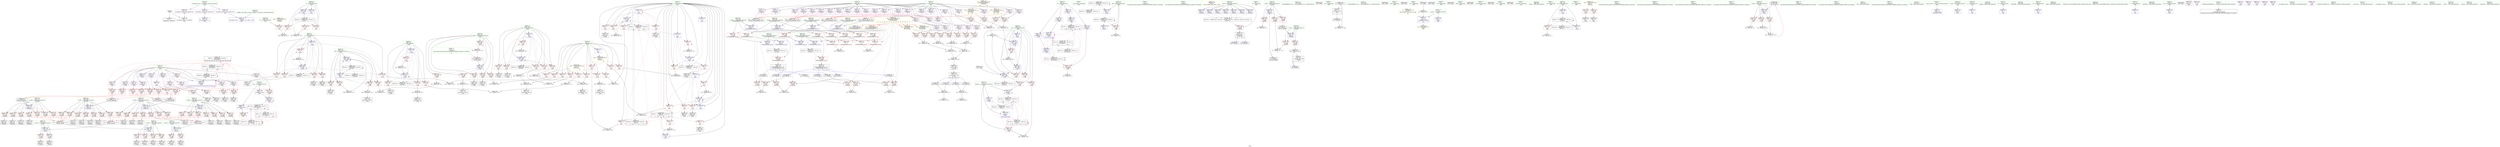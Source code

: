 digraph "SVFG" {
	label="SVFG";

	Node0x5601b51730b0 [shape=record,color=grey,label="{NodeID: 0\nNullPtr}"];
	Node0x5601b51730b0 -> Node0x5601b51786d0[style=solid];
	Node0x5601b51730b0 -> Node0x5601b518a750[style=solid];
	Node0x5601b519d330 [shape=record,color=grey,label="{NodeID: 609\n638 = cmp(636, 637, )\n}"];
	Node0x5601b5185190 [shape=record,color=red,label="{NodeID: 277\n230\<--212\n\<--i3.addr\n_Z5interiiii\n}"];
	Node0x5601b5185190 -> Node0x5601b5175ae0[style=solid];
	Node0x5601b5175fc0 [shape=record,color=black,label="{NodeID: 111\n266\<--265\nidxprom21\<--\n_Z5interiiii\n}"];
	Node0x5601b517ef10 [shape=record,color=blue,label="{NodeID: 388\n208\<--202\ni1.addr\<--i1\n_Z5interiiii\n}"];
	Node0x5601b517ef10 -> Node0x5601b5184630[style=dashed];
	Node0x5601b517ef10 -> Node0x5601b5184700[style=dashed];
	Node0x5601b517ef10 -> Node0x5601b51847d0[style=dashed];
	Node0x5601b517ef10 -> Node0x5601b51848a0[style=dashed];
	Node0x5601b517ef10 -> Node0x5601b5184970[style=dashed];
	Node0x5601b517ef10 -> Node0x5601b5184a40[style=dashed];
	Node0x5601b517ef10 -> Node0x5601b5184b10[style=dashed];
	Node0x5601b517a6a0 [shape=record,color=red,label="{NodeID: 222\n692\<--11\n\<--i\nmain\n}"];
	Node0x5601b517a6a0 -> Node0x5601b517c810[style=solid];
	Node0x5601b5176ac0 [shape=record,color=green,label="{NodeID: 56\n208\<--209\ni1.addr\<--i1.addr_field_insensitive\n_Z5interiiii\n}"];
	Node0x5601b5176ac0 -> Node0x5601b5184630[style=solid];
	Node0x5601b5176ac0 -> Node0x5601b5184700[style=solid];
	Node0x5601b5176ac0 -> Node0x5601b51847d0[style=solid];
	Node0x5601b5176ac0 -> Node0x5601b51848a0[style=solid];
	Node0x5601b5176ac0 -> Node0x5601b5184970[style=solid];
	Node0x5601b5176ac0 -> Node0x5601b5184a40[style=solid];
	Node0x5601b5176ac0 -> Node0x5601b5184b10[style=solid];
	Node0x5601b5176ac0 -> Node0x5601b517ef10[style=solid];
	Node0x5601b51f9060 [shape=record,color=black,label="{NodeID: 831\n321 = PHI(145, )\n}"];
	Node0x5601b51f9060 -> Node0x5601b519a7b0[style=solid];
	Node0x5601b51c20e0 [shape=record,color=black,label="{NodeID: 665\nMR_62V_2 = PHI(MR_62V_1, MR_62V_4, )\npts\{401 \}\n}"];
	Node0x5601b5187f10 [shape=record,color=red,label="{NodeID: 333\n483\<--398\n\<--j9\n_Z2goi\n}"];
	Node0x5601b5187f10 -> Node0x5601b519b830[style=solid];
	Node0x5601b517d780 [shape=record,color=purple,label="{NodeID: 167\n668\<--29\narrayidx15\<--u\nmain\n}"];
	Node0x5601b517d780 -> Node0x5601b518f520[style=solid];
	Node0x5601b5156da0 [shape=record,color=green,label="{NodeID: 1\n7\<--1\n__dso_handle\<--dummyObj\nGlob }"];
	Node0x5601b519d4b0 [shape=record,color=grey,label="{NodeID: 610\n509 = cmp(507, 508, )\n}"];
	Node0x5601b5185260 [shape=record,color=red,label="{NodeID: 278\n253\<--212\n\<--i3.addr\n_Z5interiiii\n}"];
	Node0x5601b5185260 -> Node0x5601b5175e20[style=solid];
	Node0x5601b5176090 [shape=record,color=black,label="{NodeID: 112\n269\<--268\nidxprom23\<--\n_Z5interiiii\n}"];
	Node0x5601b517efe0 [shape=record,color=blue,label="{NodeID: 389\n210\<--203\ni2.addr\<--i2\n_Z5interiiii\n}"];
	Node0x5601b517efe0 -> Node0x5601b5184be0[style=dashed];
	Node0x5601b517efe0 -> Node0x5601b5184cb0[style=dashed];
	Node0x5601b517efe0 -> Node0x5601b5184d80[style=dashed];
	Node0x5601b517efe0 -> Node0x5601b5184e50[style=dashed];
	Node0x5601b517efe0 -> Node0x5601b5184f20[style=dashed];
	Node0x5601b517efe0 -> Node0x5601b5184ff0[style=dashed];
	Node0x5601b517efe0 -> Node0x5601b51850c0[style=dashed];
	Node0x5601b517a770 [shape=record,color=red,label="{NodeID: 223\n700\<--11\n\<--i\nmain\n}"];
	Node0x5601b517a770 -> Node0x5601b51998b0[style=solid];
	Node0x5601b5176b90 [shape=record,color=green,label="{NodeID: 57\n210\<--211\ni2.addr\<--i2.addr_field_insensitive\n_Z5interiiii\n}"];
	Node0x5601b5176b90 -> Node0x5601b5184be0[style=solid];
	Node0x5601b5176b90 -> Node0x5601b5184cb0[style=solid];
	Node0x5601b5176b90 -> Node0x5601b5184d80[style=solid];
	Node0x5601b5176b90 -> Node0x5601b5184e50[style=solid];
	Node0x5601b5176b90 -> Node0x5601b5184f20[style=solid];
	Node0x5601b5176b90 -> Node0x5601b5184ff0[style=solid];
	Node0x5601b5176b90 -> Node0x5601b51850c0[style=solid];
	Node0x5601b5176b90 -> Node0x5601b517efe0[style=solid];
	Node0x5601b51fb420 [shape=record,color=black,label="{NodeID: 832\n325 = PHI(145, )\n}"];
	Node0x5601b51fb420 -> Node0x5601b519a7b0[style=solid];
	Node0x5601b51c25e0 [shape=record,color=black,label="{NodeID: 666\nMR_64V_2 = PHI(MR_64V_1, MR_64V_3, )\npts\{403 \}\n}"];
	Node0x5601b5187fe0 [shape=record,color=red,label="{NodeID: 334\n498\<--398\n\<--j9\n_Z2goi\n}"];
	Node0x5601b5187fe0 -> Node0x5601b519a1b0[style=solid];
	Node0x5601b517d850 [shape=record,color=purple,label="{NodeID: 168\n525\<--33\narrayidx47\<--best\n_Z2goi\n}"];
	Node0x5601b517d850 -> Node0x5601b5180910[style=solid];
	Node0x5601b5157100 [shape=record,color=green,label="{NodeID: 2\n9\<--1\n\<--dummyObj\nCan only get source location for instruction, argument, global var or function.}"];
	Node0x5601b519d630 [shape=record,color=grey,label="{NodeID: 611\n664 = cmp(662, 663, )\n}"];
	Node0x5601b5185330 [shape=record,color=red,label="{NodeID: 279\n265\<--212\n\<--i3.addr\n_Z5interiiii\n}"];
	Node0x5601b5185330 -> Node0x5601b5175fc0[style=solid];
	Node0x5601b5176160 [shape=record,color=black,label="{NodeID: 113\n274\<--273\nidxprom26\<--\n_Z5interiiii\n}"];
	Node0x5601b51cb490 [shape=record,color=yellow,style=double,label="{NodeID: 722\n30V_1 = ENCHI(MR_30V_0)\npts\{360000 380000 \}\nFun[main]|{<s0>28|<s1>28}}"];
	Node0x5601b51cb490:s0 -> Node0x5601b51ca8d0[style=dashed,color=red];
	Node0x5601b51cb490:s1 -> Node0x5601b51ca9b0[style=dashed,color=red];
	Node0x5601b517f0b0 [shape=record,color=blue,label="{NodeID: 390\n212\<--204\ni3.addr\<--i3\n_Z5interiiii\n}"];
	Node0x5601b517f0b0 -> Node0x5601b5185190[style=dashed];
	Node0x5601b517f0b0 -> Node0x5601b5185260[style=dashed];
	Node0x5601b517f0b0 -> Node0x5601b5185330[style=dashed];
	Node0x5601b517f0b0 -> Node0x5601b5185400[style=dashed];
	Node0x5601b517f0b0 -> Node0x5601b51854d0[style=dashed];
	Node0x5601b517f0b0 -> Node0x5601b51855a0[style=dashed];
	Node0x5601b517f0b0 -> Node0x5601b5185670[style=dashed];
	Node0x5601b517a840 [shape=record,color=red,label="{NodeID: 224\n408\<--20\n\<--n\n_Z2goi\n}"];
	Node0x5601b517a840 -> Node0x5601b519c430[style=solid];
	Node0x5601b5176c60 [shape=record,color=green,label="{NodeID: 58\n212\<--213\ni3.addr\<--i3.addr_field_insensitive\n_Z5interiiii\n}"];
	Node0x5601b5176c60 -> Node0x5601b5185190[style=solid];
	Node0x5601b5176c60 -> Node0x5601b5185260[style=solid];
	Node0x5601b5176c60 -> Node0x5601b5185330[style=solid];
	Node0x5601b5176c60 -> Node0x5601b5185400[style=solid];
	Node0x5601b5176c60 -> Node0x5601b51854d0[style=solid];
	Node0x5601b5176c60 -> Node0x5601b51855a0[style=solid];
	Node0x5601b5176c60 -> Node0x5601b5185670[style=solid];
	Node0x5601b5176c60 -> Node0x5601b517f0b0[style=solid];
	Node0x5601b51fb520 [shape=record,color=black,label="{NodeID: 833\n503 = PHI()\n}"];
	Node0x5601b51fb520 -> Node0x5601b51806a0[style=solid];
	Node0x5601b51c2ae0 [shape=record,color=black,label="{NodeID: 667\nMR_66V_2 = PHI(MR_66V_1, MR_66V_3, )\npts\{405 \}\n}"];
	Node0x5601b51880b0 [shape=record,color=red,label="{NodeID: 335\n537\<--400\n\<--i\n_Z2goi\n}"];
	Node0x5601b51880b0 -> Node0x5601b519cbb0[style=solid];
	Node0x5601b517d920 [shape=record,color=purple,label="{NodeID: 169\n694\<--33\narrayidx25\<--best\nmain\n}"];
	Node0x5601b517d920 -> Node0x5601b5189b80[style=solid];
	Node0x5601b5157d30 [shape=record,color=green,label="{NodeID: 3\n12\<--1\n\<--dummyObj\nCan only get source location for instruction, argument, global var or function.}"];
	Node0x5601b518b440 [shape=record,color=yellow,style=double,label="{NodeID: 778\nRETMU(2V_2)\npts\{10 \}\nFun[_GLOBAL__sub_I_nika_1_0.cpp]}"];
	Node0x5601b519d7b0 [shape=record,color=grey,label="{NodeID: 612\n517 = cmp(515, 516, )\n}"];
	Node0x5601b5185400 [shape=record,color=red,label="{NodeID: 280\n285\<--212\n\<--i3.addr\n_Z5interiiii\n}"];
	Node0x5601b5185400 -> Node0x5601b5176300[style=solid];
	Node0x5601b5176230 [shape=record,color=black,label="{NodeID: 114\n277\<--276\nidxprom28\<--\n_Z5interiiii\n}"];
	Node0x5601b517f180 [shape=record,color=blue,label="{NodeID: 391\n214\<--205\ni4.addr\<--i4\n_Z5interiiii\n}"];
	Node0x5601b517f180 -> Node0x5601b5185740[style=dashed];
	Node0x5601b517f180 -> Node0x5601b5185810[style=dashed];
	Node0x5601b517f180 -> Node0x5601b51858e0[style=dashed];
	Node0x5601b517f180 -> Node0x5601b51859b0[style=dashed];
	Node0x5601b517f180 -> Node0x5601b5185a80[style=dashed];
	Node0x5601b517f180 -> Node0x5601b5185b50[style=dashed];
	Node0x5601b517f180 -> Node0x5601b5185c20[style=dashed];
	Node0x5601b517a910 [shape=record,color=red,label="{NodeID: 225\n415\<--20\n\<--n\n_Z2goi\n}"];
	Node0x5601b517a910 -> Node0x5601b5199bb0[style=solid];
	Node0x5601b5176d30 [shape=record,color=green,label="{NodeID: 59\n214\<--215\ni4.addr\<--i4.addr_field_insensitive\n_Z5interiiii\n}"];
	Node0x5601b5176d30 -> Node0x5601b5185740[style=solid];
	Node0x5601b5176d30 -> Node0x5601b5185810[style=solid];
	Node0x5601b5176d30 -> Node0x5601b51858e0[style=solid];
	Node0x5601b5176d30 -> Node0x5601b51859b0[style=solid];
	Node0x5601b5176d30 -> Node0x5601b5185a80[style=solid];
	Node0x5601b5176d30 -> Node0x5601b5185b50[style=solid];
	Node0x5601b5176d30 -> Node0x5601b5185c20[style=solid];
	Node0x5601b5176d30 -> Node0x5601b517f180[style=solid];
	Node0x5601b51fb5f0 [shape=record,color=black,label="{NodeID: 834\n582 = PHI(201, )\n}"];
	Node0x5601b51c2fe0 [shape=record,color=black,label="{NodeID: 668\nMR_68V_2 = PHI(MR_68V_1, MR_68V_3, )\npts\{280000 \}\n|{<s0>21|<s1>28}}"];
	Node0x5601b51c2fe0:s0 -> Node0x5601b51c7ae0[style=dashed,color=blue];
	Node0x5601b51c2fe0:s1 -> Node0x5601b51bbed0[style=dashed,color=blue];
	Node0x5601b5188180 [shape=record,color=red,label="{NodeID: 336\n541\<--400\n\<--i\n_Z2goi\n}"];
	Node0x5601b5188180 -> Node0x5601b517bd80[style=solid];
	Node0x5601b517d9f0 [shape=record,color=purple,label="{NodeID: 170\n160\<--35\narrayidx\<--x\n_Z2cwiii\n}"];
	Node0x5601b517d9f0 -> Node0x5601b5183ee0[style=solid];
	Node0x5601b51569e0 [shape=record,color=green,label="{NodeID: 4\n39\<--1\n.str\<--dummyObj\nGlob }"];
	Node0x5601b519d930 [shape=record,color=grey,label="{NodeID: 613\n109 = cmp(108, 110, )\n}"];
	Node0x5601b51854d0 [shape=record,color=red,label="{NodeID: 281\n311\<--212\n\<--i3.addr\n_Z5interiiii\n|{<s0>15}}"];
	Node0x5601b51854d0:s0 -> Node0x5601b51fc510[style=solid,color=red];
	Node0x5601b5176300 [shape=record,color=black,label="{NodeID: 115\n286\<--285\nidxprom34\<--\n_Z5interiiii\n}"];
	Node0x5601b517f250 [shape=record,color=blue,label="{NodeID: 392\n206\<--243\nretval\<--\n_Z5interiiii\n}"];
	Node0x5601b517f250 -> Node0x5601b51b7dd0[style=dashed];
	Node0x5601b517a9e0 [shape=record,color=red,label="{NodeID: 226\n429\<--20\n\<--n\n_Z2goi\n}"];
	Node0x5601b517a9e0 -> Node0x5601b5199430[style=solid];
	Node0x5601b5176e00 [shape=record,color=green,label="{NodeID: 60\n227\<--228\n_ZSt3minIiERKT_S2_S2_\<--_ZSt3minIiERKT_S2_S2__field_insensitive\n}"];
	Node0x5601b51fb700 [shape=record,color=black,label="{NodeID: 835\n631 = PHI()\n}"];
	Node0x5601b51c34e0 [shape=record,color=black,label="{NodeID: 669\nMR_70V_2 = PHI(MR_70V_1, MR_70V_3, )\npts\{300000 \}\n|{<s0>21|<s1>28}}"];
	Node0x5601b51c34e0:s0 -> Node0x5601b518ef70[style=dashed,color=blue];
	Node0x5601b51c34e0:s1 -> Node0x5601b51bc3d0[style=dashed,color=blue];
	Node0x5601b5188250 [shape=record,color=red,label="{NodeID: 337\n547\<--400\n\<--i\n_Z2goi\n}"];
	Node0x5601b5188250 -> Node0x5601b518ead0[style=solid];
	Node0x5601b517dac0 [shape=record,color=purple,label="{NodeID: 171\n164\<--35\narrayidx2\<--x\n_Z2cwiii\n}"];
	Node0x5601b517dac0 -> Node0x5601b5183fb0[style=solid];
	Node0x5601b5157430 [shape=record,color=green,label="{NodeID: 5\n41\<--1\n.str.2\<--dummyObj\nGlob }"];
	Node0x5601b519dab0 [shape=record,color=grey,label="{NodeID: 614\n301 = cmp(292, 300, )\n}"];
	Node0x5601b51855a0 [shape=record,color=red,label="{NodeID: 282\n318\<--212\n\<--i3.addr\n_Z5interiiii\n|{<s0>16}}"];
	Node0x5601b51855a0:s0 -> Node0x5601b51fbe70[style=solid,color=red];
	Node0x5601b517ae10 [shape=record,color=black,label="{NodeID: 116\n289\<--288\nidxprom36\<--\n_Z5interiiii\n}"];
	Node0x5601b5197ff0 [shape=record,color=black,label="{NodeID: 559\n141 = PHI(138, 12, )\n}"];
	Node0x5601b5197ff0 -> Node0x5601b5178a70[style=solid];
	Node0x5601b517f320 [shape=record,color=blue,label="{NodeID: 393\n206\<--243\nretval\<--\n_Z5interiiii\n}"];
	Node0x5601b517f320 -> Node0x5601b51b7dd0[style=dashed];
	Node0x5601b517aab0 [shape=record,color=red,label="{NodeID: 227\n452\<--20\n\<--n\n_Z2goi\n}"];
	Node0x5601b517aab0 -> Node0x5601b519e0b0[style=solid];
	Node0x5601b5176f00 [shape=record,color=green,label="{NodeID: 61\n237\<--238\n_ZSt3maxIiERKT_S2_S2_\<--_ZSt3maxIiERKT_S2_S2__field_insensitive\n}"];
	Node0x5601b51fb7d0 [shape=record,color=black,label="{NodeID: 836\n640 = PHI()\n}"];
	Node0x5601b51c39e0 [shape=record,color=black,label="{NodeID: 670\nMR_72V_6 = PHI(MR_72V_5, MR_72V_7, )\npts\{340000 \}\n|{<s0>21|<s1>28|<s2>28}}"];
	Node0x5601b51c39e0:s0 -> Node0x5601b51c61e0[style=dashed,color=blue];
	Node0x5601b51c39e0:s1 -> Node0x5601b5189b80[style=dashed,color=blue];
	Node0x5601b51c39e0:s2 -> Node0x5601b51bc8d0[style=dashed,color=blue];
	Node0x5601b5188320 [shape=record,color=red,label="{NodeID: 338\n552\<--400\n\<--i\n_Z2goi\n}"];
	Node0x5601b5188320 -> Node0x5601b517bf20[style=solid];
	Node0x5601b517db90 [shape=record,color=purple,label="{NodeID: 172\n179\<--35\narrayidx9\<--x\n_Z2cwiii\n}"];
	Node0x5601b517db90 -> Node0x5601b5184220[style=solid];
	Node0x5601b5172b90 [shape=record,color=green,label="{NodeID: 6\n43\<--1\nstdin\<--dummyObj\nGlob }"];
	Node0x5601b519dc30 [shape=record,color=grey,label="{NodeID: 615\n240 = cmp(229, 239, )\n}"];
	Node0x5601b5185670 [shape=record,color=red,label="{NodeID: 283\n322\<--212\n\<--i3.addr\n_Z5interiiii\n|{<s0>17}}"];
	Node0x5601b5185670:s0 -> Node0x5601b51fbe70[style=solid,color=red];
	Node0x5601b517aee0 [shape=record,color=black,label="{NodeID: 117\n294\<--293\nidxprom39\<--\n_Z5interiiii\n}"];
	Node0x5601b51cb870 [shape=record,color=yellow,style=double,label="{NodeID: 726\n30V_1 = ENCHI(MR_30V_0)\npts\{360000 380000 \}\nFun[_ZSt3minIiERKT_S2_S2_]}"];
	Node0x5601b51cb870 -> Node0x5601b5186780[style=dashed];
	Node0x5601b51cb870 -> Node0x5601b5186850[style=dashed];
	Node0x5601b5198590 [shape=record,color=black,label="{NodeID: 560\n120 = PHI(116, 118, )\n}"];
	Node0x5601b5198590 -> Node0x5601b51789a0[style=solid];
	Node0x5601b517f3f0 [shape=record,color=blue,label="{NodeID: 394\n206\<--243\nretval\<--\n_Z5interiiii\n}"];
	Node0x5601b517f3f0 -> Node0x5601b51b7dd0[style=dashed];
	Node0x5601b517ab80 [shape=record,color=red,label="{NodeID: 228\n464\<--20\n\<--n\n_Z2goi\n}"];
	Node0x5601b517ab80 -> Node0x5601b519bfb0[style=solid];
	Node0x5601b5177000 [shape=record,color=green,label="{NodeID: 62\n339\<--340\nretval\<--retval_field_insensitive\n_ZSt3minIiERKT_S2_S2_\n}"];
	Node0x5601b5177000 -> Node0x5601b5186370[style=solid];
	Node0x5601b5177000 -> Node0x5601b517f9a0[style=solid];
	Node0x5601b5177000 -> Node0x5601b517fa70[style=solid];
	Node0x5601b51fb8a0 [shape=record,color=black,label="{NodeID: 837\n650 = PHI()\n}"];
	Node0x5601b51c3ee0 [shape=record,color=black,label="{NodeID: 671\nMR_46V_8 = PHI(MR_46V_9, MR_46V_1, )\npts\{13 \}\n|{|<s2>21|<s3>21|<s4>21}}"];
	Node0x5601b51c3ee0 -> Node0x5601b51b47d0[style=dashed];
	Node0x5601b51c3ee0 -> Node0x5601b51c3ee0[style=dashed];
	Node0x5601b51c3ee0:s2 -> Node0x5601b5180840[style=dashed,color=red];
	Node0x5601b51c3ee0:s3 -> Node0x5601b51b47d0[style=dashed,color=red];
	Node0x5601b51c3ee0:s4 -> Node0x5601b51c3ee0[style=dashed,color=red];
	Node0x5601b51883f0 [shape=record,color=red,label="{NodeID: 339\n598\<--400\n\<--i\n_Z2goi\n}"];
	Node0x5601b51883f0 -> Node0x5601b517c330[style=solid];
	Node0x5601b517dc60 [shape=record,color=purple,label="{NodeID: 173\n183\<--35\narrayidx11\<--x\n_Z2cwiii\n}"];
	Node0x5601b517dc60 -> Node0x5601b51842f0[style=solid];
	Node0x5601b5172c20 [shape=record,color=green,label="{NodeID: 7\n44\<--1\n.str.3\<--dummyObj\nGlob }"];
	Node0x5601b519ddb0 [shape=record,color=grey,label="{NodeID: 616\n645 = cmp(643, 644, )\n}"];
	Node0x5601b5185740 [shape=record,color=red,label="{NodeID: 284\n233\<--214\n\<--i4.addr\n_Z5interiiii\n}"];
	Node0x5601b5185740 -> Node0x5601b5175bb0[style=solid];
	Node0x5601b517afb0 [shape=record,color=black,label="{NodeID: 118\n297\<--296\nidxprom41\<--\n_Z5interiiii\n}"];
	Node0x5601b51cb980 [shape=record,color=yellow,style=double,label="{NodeID: 727\n2V_1 = ENCHI(MR_2V_0)\npts\{10 \}\nFun[_GLOBAL__sub_I_nika_1_0.cpp]|{<s0>34}}"];
	Node0x5601b51cb980:s0 -> Node0x5601b518a850[style=dashed,color=red];
	Node0x5601b5198b30 [shape=record,color=grey,label="{NodeID: 561\n595 = Binary(594, 134, )\n|{<s0>21}}"];
	Node0x5601b5198b30:s0 -> Node0x5601b51fcb10[style=solid,color=red];
	Node0x5601b517f4c0 [shape=record,color=blue,label="{NodeID: 395\n206\<--243\nretval\<--\n_Z5interiiii\n}"];
	Node0x5601b517f4c0 -> Node0x5601b51b7dd0[style=dashed];
	Node0x5601b517ac50 [shape=record,color=red,label="{NodeID: 229\n485\<--20\n\<--n\n_Z2goi\n}"];
	Node0x5601b517ac50 -> Node0x5601b519b9b0[style=solid];
	Node0x5601b51770d0 [shape=record,color=green,label="{NodeID: 63\n341\<--342\n__a.addr\<--__a.addr_field_insensitive\n_ZSt3minIiERKT_S2_S2_\n}"];
	Node0x5601b51770d0 -> Node0x5601b5186440[style=solid];
	Node0x5601b51770d0 -> Node0x5601b5186510[style=solid];
	Node0x5601b51770d0 -> Node0x5601b517f800[style=solid];
	Node0x5601b51fb9d0 [shape=record,color=black,label="{NodeID: 838\n654 = PHI()\n}"];
	Node0x5601b51c43e0 [shape=record,color=black,label="{NodeID: 672\nMR_50V_6 = PHI(MR_50V_7, MR_50V_1, )\npts\{32 \}\n|{|<s2>21|<s3>21|<s4>21|<s5>21}}"];
	Node0x5601b51c43e0 -> Node0x5601b51b48c0[style=dashed];
	Node0x5601b51c43e0 -> Node0x5601b51c43e0[style=dashed];
	Node0x5601b51c43e0:s2 -> Node0x5601b5182f70[style=dashed,color=red];
	Node0x5601b51c43e0:s3 -> Node0x5601b5180770[style=dashed,color=red];
	Node0x5601b51c43e0:s4 -> Node0x5601b51b48c0[style=dashed,color=red];
	Node0x5601b51c43e0:s5 -> Node0x5601b51c43e0[style=dashed,color=red];
	Node0x5601b51884c0 [shape=record,color=red,label="{NodeID: 340\n604\<--400\n\<--i\n_Z2goi\n}"];
	Node0x5601b51884c0 -> Node0x5601b519c130[style=solid];
	Node0x5601b517dd30 [shape=record,color=purple,label="{NodeID: 174\n222\<--35\narrayidx\<--x\n_Z5interiiii\n|{<s0>6}}"];
	Node0x5601b517dd30:s0 -> Node0x5601b51fcd70[style=solid,color=red];
	Node0x5601b5156b90 [shape=record,color=green,label="{NodeID: 8\n46\<--1\n.str.4\<--dummyObj\nGlob }"];
	Node0x5601b519df30 [shape=record,color=grey,label="{NodeID: 617\n314 = cmp(313, 110, )\n}"];
	Node0x5601b5185810 [shape=record,color=red,label="{NodeID: 285\n256\<--214\n\<--i4.addr\n_Z5interiiii\n}"];
	Node0x5601b5185810 -> Node0x5601b5175ef0[style=solid];
	Node0x5601b517b080 [shape=record,color=black,label="{NodeID: 119\n201\<--334\n_Z5interiiii_ret\<--\n_Z5interiiii\n|{<s0>18|<s1>20}}"];
	Node0x5601b517b080:s0 -> Node0x5601b51fdc20[style=solid,color=blue];
	Node0x5601b517b080:s1 -> Node0x5601b51fb5f0[style=solid,color=blue];
	Node0x5601b5198cb0 [shape=record,color=grey,label="{NodeID: 562\n176 = Binary(166, 175, )\n}"];
	Node0x5601b5198cb0 -> Node0x5601b519b6b0[style=solid];
	Node0x5601b517f590 [shape=record,color=blue,label="{NodeID: 396\n206\<--243\nretval\<--\n_Z5interiiii\n}"];
	Node0x5601b517f590 -> Node0x5601b51b7dd0[style=dashed];
	Node0x5601b517ad20 [shape=record,color=red,label="{NodeID: 230\n516\<--20\n\<--n\n_Z2goi\n}"];
	Node0x5601b517ad20 -> Node0x5601b519d7b0[style=solid];
	Node0x5601b51771a0 [shape=record,color=green,label="{NodeID: 64\n343\<--344\n__b.addr\<--__b.addr_field_insensitive\n_ZSt3minIiERKT_S2_S2_\n}"];
	Node0x5601b51771a0 -> Node0x5601b51865e0[style=solid];
	Node0x5601b51771a0 -> Node0x5601b51866b0[style=solid];
	Node0x5601b51771a0 -> Node0x5601b517f8d0[style=solid];
	Node0x5601b51fbaa0 [shape=record,color=black,label="{NodeID: 839\n679 = PHI()\n}"];
	Node0x5601b5188590 [shape=record,color=red,label="{NodeID: 341\n591\<--402\n\<--g65\n_Z2goi\n}"];
	Node0x5601b5188590 -> Node0x5601b519c5b0[style=solid];
	Node0x5601b517de00 [shape=record,color=purple,label="{NodeID: 175\n225\<--35\narrayidx2\<--x\n_Z5interiiii\n|{<s0>6}}"];
	Node0x5601b517de00:s0 -> Node0x5601b51fcfd0[style=solid,color=red];
	Node0x5601b5156c20 [shape=record,color=green,label="{NodeID: 9\n48\<--1\nstdout\<--dummyObj\nGlob }"];
	Node0x5601b519e0b0 [shape=record,color=grey,label="{NodeID: 618\n453 = cmp(451, 452, )\n}"];
	Node0x5601b51858e0 [shape=record,color=red,label="{NodeID: 286\n268\<--214\n\<--i4.addr\n_Z5interiiii\n}"];
	Node0x5601b51858e0 -> Node0x5601b5176090[style=solid];
	Node0x5601b517b150 [shape=record,color=black,label="{NodeID: 120\n336\<--359\n_ZSt3minIiERKT_S2_S2__ret\<--\n_ZSt3minIiERKT_S2_S2_\n|{<s0>6|<s1>8|<s2>10|<s3>12}}"];
	Node0x5601b517b150:s0 -> Node0x5601b51fe320[style=solid,color=blue];
	Node0x5601b517b150:s1 -> Node0x5601b51fe5a0[style=solid,color=blue];
	Node0x5601b517b150:s2 -> Node0x5601b51fe820[style=solid,color=blue];
	Node0x5601b517b150:s3 -> Node0x5601b51fdd30[style=solid,color=blue];
	Node0x5601b5198e30 [shape=record,color=grey,label="{NodeID: 563\n175 = Binary(170, 174, )\n}"];
	Node0x5601b5198e30 -> Node0x5601b5198cb0[style=solid];
	Node0x5601b517f660 [shape=record,color=blue,label="{NodeID: 397\n206\<--243\nretval\<--\n_Z5interiiii\n}"];
	Node0x5601b517f660 -> Node0x5601b51b7dd0[style=dashed];
	Node0x5601b5182c30 [shape=record,color=red,label="{NodeID: 231\n538\<--20\n\<--n\n_Z2goi\n}"];
	Node0x5601b5182c30 -> Node0x5601b519cbb0[style=solid];
	Node0x5601b5177270 [shape=record,color=green,label="{NodeID: 65\n364\<--365\nretval\<--retval_field_insensitive\n_ZSt3maxIiERKT_S2_S2_\n}"];
	Node0x5601b5177270 -> Node0x5601b5186920[style=solid];
	Node0x5601b5177270 -> Node0x5601b517fce0[style=solid];
	Node0x5601b5177270 -> Node0x5601b517fdb0[style=solid];
	Node0x5601b51fbb70 [shape=record,color=black,label="{NodeID: 840\n689 = PHI()\n}"];
	Node0x5601b5188660 [shape=record,color=red,label="{NodeID: 342\n559\<--404\n\<--j66\n_Z2goi\n}"];
	Node0x5601b5188660 -> Node0x5601b519e230[style=solid];
	Node0x5601b517ded0 [shape=record,color=purple,label="{NodeID: 176\n232\<--35\narrayidx4\<--x\n_Z5interiiii\n|{<s0>7}}"];
	Node0x5601b517ded0:s0 -> Node0x5601b51fc710[style=solid,color=red];
	Node0x5601b51575b0 [shape=record,color=green,label="{NodeID: 10\n49\<--1\n_ZSt3cin\<--dummyObj\nGlob }"];
	Node0x5601b519e230 [shape=record,color=grey,label="{NodeID: 619\n562 = cmp(559, 561, )\n}"];
	Node0x5601b51859b0 [shape=record,color=red,label="{NodeID: 287\n288\<--214\n\<--i4.addr\n_Z5interiiii\n}"];
	Node0x5601b51859b0 -> Node0x5601b517ae10[style=solid];
	Node0x5601b517b220 [shape=record,color=black,label="{NodeID: 121\n361\<--384\n_ZSt3maxIiERKT_S2_S2__ret\<--\n_ZSt3maxIiERKT_S2_S2_\n|{<s0>7|<s1>9|<s2>11|<s3>13}}"];
	Node0x5601b517b220:s0 -> Node0x5601b51fe460[style=solid,color=blue];
	Node0x5601b517b220:s1 -> Node0x5601b51fe6e0[style=solid,color=blue];
	Node0x5601b517b220:s2 -> Node0x5601b51fe960[style=solid,color=blue];
	Node0x5601b517b220:s3 -> Node0x5601b51fdea0[style=solid,color=blue];
	Node0x5601b5198fb0 [shape=record,color=grey,label="{NodeID: 564\n166 = Binary(161, 165, )\n}"];
	Node0x5601b5198fb0 -> Node0x5601b5198cb0[style=solid];
	Node0x5601b517f730 [shape=record,color=blue,label="{NodeID: 398\n206\<--332\nretval\<--\n_Z5interiiii\n}"];
	Node0x5601b517f730 -> Node0x5601b51b7dd0[style=dashed];
	Node0x5601b5182d00 [shape=record,color=red,label="{NodeID: 232\n644\<--20\n\<--n\nmain\n}"];
	Node0x5601b5182d00 -> Node0x5601b519ddb0[style=solid];
	Node0x5601b5177340 [shape=record,color=green,label="{NodeID: 66\n366\<--367\n__a.addr\<--__a.addr_field_insensitive\n_ZSt3maxIiERKT_S2_S2_\n}"];
	Node0x5601b5177340 -> Node0x5601b51869f0[style=solid];
	Node0x5601b5177340 -> Node0x5601b5186ac0[style=solid];
	Node0x5601b5177340 -> Node0x5601b517fb40[style=solid];
	Node0x5601b51fbcd0 [shape=record,color=black,label="{NodeID: 841\n696 = PHI()\n}"];
	Node0x5601b5188730 [shape=record,color=red,label="{NodeID: 343\n564\<--404\n\<--j66\n_Z2goi\n}"];
	Node0x5601b5188730 -> Node0x5601b517bff0[style=solid];
	Node0x5601b517dfa0 [shape=record,color=purple,label="{NodeID: 177\n235\<--35\narrayidx6\<--x\n_Z5interiiii\n|{<s0>7}}"];
	Node0x5601b517dfa0:s0 -> Node0x5601b51fc910[style=solid,color=red];
	Node0x5601b5157640 [shape=record,color=green,label="{NodeID: 11\n50\<--1\n.str.5\<--dummyObj\nGlob }"];
	Node0x5601b519e3b0 [shape=record,color=grey,label="{NodeID: 620\n351 = cmp(348, 350, )\n}"];
	Node0x5601b5185a80 [shape=record,color=red,label="{NodeID: 288\n307\<--214\n\<--i4.addr\n_Z5interiiii\n|{<s0>14}}"];
	Node0x5601b5185a80:s0 -> Node0x5601b51fc510[style=solid,color=red];
	Node0x5601b517b2f0 [shape=record,color=black,label="{NodeID: 122\n421\<--420\nidxprom\<--\n_Z2goi\n}"];
	Node0x5601b5199130 [shape=record,color=grey,label="{NodeID: 565\n588 = Binary(587, 134, )\n}"];
	Node0x5601b5199130 -> Node0x5601b518eea0[style=solid];
	Node0x5601b517f800 [shape=record,color=blue,label="{NodeID: 399\n341\<--337\n__a.addr\<--__a\n_ZSt3minIiERKT_S2_S2_\n}"];
	Node0x5601b517f800 -> Node0x5601b5186440[style=dashed];
	Node0x5601b517f800 -> Node0x5601b5186510[style=dashed];
	Node0x5601b5182dd0 [shape=record,color=red,label="{NodeID: 233\n663\<--20\n\<--n\nmain\n}"];
	Node0x5601b5182dd0 -> Node0x5601b519d630[style=solid];
	Node0x5601b5177410 [shape=record,color=green,label="{NodeID: 67\n368\<--369\n__b.addr\<--__b.addr_field_insensitive\n_ZSt3maxIiERKT_S2_S2_\n}"];
	Node0x5601b5177410 -> Node0x5601b5186b90[style=solid];
	Node0x5601b5177410 -> Node0x5601b5186c60[style=solid];
	Node0x5601b5177410 -> Node0x5601b517fc10[style=solid];
	Node0x5601b51fbda0 [shape=record,color=black,label="{NodeID: 842\n705 = PHI()\n}"];
	Node0x5601b5188800 [shape=record,color=red,label="{NodeID: 344\n568\<--404\n\<--j66\n_Z2goi\n}"];
	Node0x5601b5188800 -> Node0x5601b519be30[style=solid];
	Node0x5601b517e070 [shape=record,color=purple,label="{NodeID: 178\n267\<--35\narrayidx22\<--x\n_Z5interiiii\n|{<s0>10}}"];
	Node0x5601b517e070:s0 -> Node0x5601b51fcd70[style=solid,color=red];
	Node0x5601b51576d0 [shape=record,color=green,label="{NodeID: 12\n52\<--1\n_ZSt4cout\<--dummyObj\nGlob }"];
	Node0x5601b519e530 [shape=record,color=grey,label="{NodeID: 621\n281 = cmp(272, 280, )\n}"];
	Node0x5601b5185b50 [shape=record,color=red,label="{NodeID: 289\n319\<--214\n\<--i4.addr\n_Z5interiiii\n|{<s0>16}}"];
	Node0x5601b5185b50:s0 -> Node0x5601b51fc310[style=solid,color=red];
	Node0x5601b517b3c0 [shape=record,color=black,label="{NodeID: 123\n426\<--425\nidxprom2\<--add\n_Z2goi\n}"];
	Node0x5601b51992b0 [shape=record,color=grey,label="{NodeID: 566\n529 = Binary(528, 134, )\n}"];
	Node0x5601b51992b0 -> Node0x5601b51809e0[style=solid];
	Node0x5601b517f8d0 [shape=record,color=blue,label="{NodeID: 400\n343\<--338\n__b.addr\<--__b\n_ZSt3minIiERKT_S2_S2_\n}"];
	Node0x5601b517f8d0 -> Node0x5601b51865e0[style=dashed];
	Node0x5601b517f8d0 -> Node0x5601b51866b0[style=dashed];
	Node0x5601b5182ea0 [shape=record,color=red,label="{NodeID: 234\n685\<--20\n\<--n\nmain\n}"];
	Node0x5601b5182ea0 -> Node0x5601b519ca30[style=solid];
	Node0x5601b51774e0 [shape=record,color=green,label="{NodeID: 68\n386\<--387\n_Z2goi\<--_Z2goi_field_insensitive\n}"];
	Node0x5601b51fbe70 [shape=record,color=black,label="{NodeID: 843\n146 = PHI(305, 309, 318, 322, )\n0th arg _Z2cwiii }"];
	Node0x5601b51fbe70 -> Node0x5601b517eca0[style=solid];
	Node0x5601b51888d0 [shape=record,color=red,label="{NodeID: 345\n587\<--404\n\<--j66\n_Z2goi\n}"];
	Node0x5601b51888d0 -> Node0x5601b5199130[style=solid];
	Node0x5601b517e140 [shape=record,color=purple,label="{NodeID: 179\n270\<--35\narrayidx24\<--x\n_Z5interiiii\n|{<s0>10}}"];
	Node0x5601b517e140:s0 -> Node0x5601b51fcfd0[style=solid,color=red];
	Node0x5601b5173550 [shape=record,color=green,label="{NodeID: 13\n53\<--1\n.str.6\<--dummyObj\nGlob }"];
	Node0x5601b519e6b0 [shape=record,color=grey,label="{NodeID: 622\n446 = cmp(445, 12, )\n}"];
	Node0x5601b5185c20 [shape=record,color=red,label="{NodeID: 290\n323\<--214\n\<--i4.addr\n_Z5interiiii\n|{<s0>17}}"];
	Node0x5601b5185c20:s0 -> Node0x5601b51fc310[style=solid,color=red];
	Node0x5601b517b490 [shape=record,color=black,label="{NodeID: 124\n431\<--430\nidxprom5\<--sub4\n_Z2goi\n}"];
	Node0x5601b5199430 [shape=record,color=grey,label="{NodeID: 567\n430 = Binary(429, 134, )\n}"];
	Node0x5601b5199430 -> Node0x5601b517b490[style=solid];
	Node0x5601b517f9a0 [shape=record,color=blue,label="{NodeID: 401\n339\<--353\nretval\<--\n_ZSt3minIiERKT_S2_S2_\n}"];
	Node0x5601b517f9a0 -> Node0x5601b51b96d0[style=dashed];
	Node0x5601b5182f70 [shape=record,color=red,label="{NodeID: 235\n508\<--31\n\<--maxArea\n_Z2goi\n}"];
	Node0x5601b5182f70 -> Node0x5601b519d4b0[style=solid];
	Node0x5601b51775e0 [shape=record,color=green,label="{NodeID: 69\n390\<--391\nat.addr\<--at.addr_field_insensitive\n_Z2goi\n}"];
	Node0x5601b51775e0 -> Node0x5601b5186ed0[style=solid];
	Node0x5601b51775e0 -> Node0x5601b5186fa0[style=solid];
	Node0x5601b51775e0 -> Node0x5601b5187070[style=solid];
	Node0x5601b51775e0 -> Node0x5601b5187140[style=solid];
	Node0x5601b51775e0 -> Node0x5601b5187210[style=solid];
	Node0x5601b51775e0 -> Node0x5601b51872e0[style=solid];
	Node0x5601b51775e0 -> Node0x5601b517fe80[style=solid];
	Node0x5601b51fc310 [shape=record,color=black,label="{NodeID: 844\n147 = PHI(306, 310, 319, 323, )\n1st arg _Z2cwiii }"];
	Node0x5601b51fc310 -> Node0x5601b517ed70[style=solid];
	Node0x5601b51c61e0 [shape=record,color=black,label="{NodeID: 678\nMR_72V_7 = PHI(MR_72V_8, MR_72V_1, )\npts\{340000 \}\n|{|<s2>21|<s3>21|<s4>21}}"];
	Node0x5601b51c61e0 -> Node0x5601b51c39e0[style=dashed];
	Node0x5601b51c61e0 -> Node0x5601b51c61e0[style=dashed];
	Node0x5601b51c61e0:s2 -> Node0x5601b5180910[style=dashed,color=red];
	Node0x5601b51c61e0:s3 -> Node0x5601b51c39e0[style=dashed,color=red];
	Node0x5601b51c61e0:s4 -> Node0x5601b51c61e0[style=dashed,color=red];
	Node0x5601b51889a0 [shape=record,color=red,label="{NodeID: 346\n423\<--422\n\<--arrayidx\n_Z2goi\n|{<s0>18}}"];
	Node0x5601b51889a0:s0 -> Node0x5601b51fd3f0[style=solid,color=red];
	Node0x5601b517e210 [shape=record,color=purple,label="{NodeID: 180\n275\<--35\narrayidx27\<--x\n_Z5interiiii\n|{<s0>11}}"];
	Node0x5601b517e210:s0 -> Node0x5601b51fc710[style=solid,color=red];
	Node0x5601b51735e0 [shape=record,color=green,label="{NodeID: 14\n55\<--1\n.str.7\<--dummyObj\nGlob }"];
	Node0x5601b5185cf0 [shape=record,color=red,label="{NodeID: 291\n229\<--226\n\<--call\n_Z5interiiii\n}"];
	Node0x5601b5185cf0 -> Node0x5601b519dc30[style=solid];
	Node0x5601b517b560 [shape=record,color=black,label="{NodeID: 125\n456\<--455\nidxprom13\<--\n_Z2goi\n}"];
	Node0x5601b51995b0 [shape=record,color=grey,label="{NodeID: 568\n708 = Binary(707, 134, )\n}"];
	Node0x5601b51995b0 -> Node0x5601b518f930[style=solid];
	Node0x5601b517fa70 [shape=record,color=blue,label="{NodeID: 402\n339\<--356\nretval\<--\n_ZSt3minIiERKT_S2_S2_\n}"];
	Node0x5601b517fa70 -> Node0x5601b51b96d0[style=dashed];
	Node0x5601b5183040 [shape=record,color=red,label="{NodeID: 236\n621\<--43\n\<--stdin\nmain\n}"];
	Node0x5601b5183040 -> Node0x5601b517c400[style=solid];
	Node0x5601b51776b0 [shape=record,color=green,label="{NodeID: 70\n392\<--393\ng\<--g_field_insensitive\n_Z2goi\n}"];
	Node0x5601b51776b0 -> Node0x5601b51873b0[style=solid];
	Node0x5601b51776b0 -> Node0x5601b517ff50[style=solid];
	Node0x5601b51776b0 -> Node0x5601b51800f0[style=solid];
	Node0x5601b51fc510 [shape=record,color=black,label="{NodeID: 845\n148 = PHI(307, 311, 320, 324, )\n2nd arg _Z2cwiii }"];
	Node0x5601b51fc510 -> Node0x5601b517ee40[style=solid];
	Node0x5601b5188a70 [shape=record,color=red,label="{NodeID: 347\n428\<--427\n\<--arrayidx3\n_Z2goi\n|{<s0>18}}"];
	Node0x5601b5188a70:s0 -> Node0x5601b51fd540[style=solid,color=red];
	Node0x5601b517e2e0 [shape=record,color=purple,label="{NodeID: 181\n278\<--35\narrayidx29\<--x\n_Z5interiiii\n|{<s0>11}}"];
	Node0x5601b517e2e0:s0 -> Node0x5601b51fc910[style=solid,color=red];
	Node0x5601b5173670 [shape=record,color=green,label="{NodeID: 15\n58\<--1\n\<--dummyObj\nCan only get source location for instruction, argument, global var or function.}"];
	Node0x5601b5185dc0 [shape=record,color=red,label="{NodeID: 292\n239\<--236\n\<--call7\n_Z5interiiii\n}"];
	Node0x5601b5185dc0 -> Node0x5601b519dc30[style=solid];
	Node0x5601b517b630 [shape=record,color=black,label="{NodeID: 126\n459\<--458\nidxprom15\<--\n_Z2goi\n}"];
	Node0x5601b51cc110 [shape=record,color=yellow,style=double,label="{NodeID: 735\n30V_1 = ENCHI(MR_30V_0)\npts\{360000 380000 \}\nFun[_Z5interiiii]|{|<s8>6|<s9>7|<s10>8|<s11>9|<s12>10|<s13>11|<s14>12|<s15>13|<s16>14|<s17>14|<s18>15|<s19>15|<s20>16|<s21>16|<s22>17|<s23>17}}"];
	Node0x5601b51cc110 -> Node0x5601b5185cf0[style=dashed];
	Node0x5601b51cc110 -> Node0x5601b5185dc0[style=dashed];
	Node0x5601b51cc110 -> Node0x5601b5185e90[style=dashed];
	Node0x5601b51cc110 -> Node0x5601b5185f60[style=dashed];
	Node0x5601b51cc110 -> Node0x5601b5186030[style=dashed];
	Node0x5601b51cc110 -> Node0x5601b5186100[style=dashed];
	Node0x5601b51cc110 -> Node0x5601b51861d0[style=dashed];
	Node0x5601b51cc110 -> Node0x5601b51862a0[style=dashed];
	Node0x5601b51cc110:s8 -> Node0x5601b51cb870[style=dashed,color=red];
	Node0x5601b51cc110:s9 -> Node0x5601b51c9b50[style=dashed,color=red];
	Node0x5601b51cc110:s10 -> Node0x5601b51cb870[style=dashed,color=red];
	Node0x5601b51cc110:s11 -> Node0x5601b51c9b50[style=dashed,color=red];
	Node0x5601b51cc110:s12 -> Node0x5601b51cb870[style=dashed,color=red];
	Node0x5601b51cc110:s13 -> Node0x5601b51c9b50[style=dashed,color=red];
	Node0x5601b51cc110:s14 -> Node0x5601b51cb870[style=dashed,color=red];
	Node0x5601b51cc110:s15 -> Node0x5601b51c9b50[style=dashed,color=red];
	Node0x5601b51cc110:s16 -> Node0x5601b51c96c0[style=dashed,color=red];
	Node0x5601b51cc110:s17 -> Node0x5601b51c97a0[style=dashed,color=red];
	Node0x5601b51cc110:s18 -> Node0x5601b51c96c0[style=dashed,color=red];
	Node0x5601b51cc110:s19 -> Node0x5601b51c97a0[style=dashed,color=red];
	Node0x5601b51cc110:s20 -> Node0x5601b51c96c0[style=dashed,color=red];
	Node0x5601b51cc110:s21 -> Node0x5601b51c97a0[style=dashed,color=red];
	Node0x5601b51cc110:s22 -> Node0x5601b51c96c0[style=dashed,color=red];
	Node0x5601b51cc110:s23 -> Node0x5601b51c97a0[style=dashed,color=red];
	Node0x5601b5199730 [shape=record,color=grey,label="{NodeID: 569\n425 = Binary(424, 134, )\n}"];
	Node0x5601b5199730 -> Node0x5601b517b3c0[style=solid];
	Node0x5601b517fb40 [shape=record,color=blue,label="{NodeID: 403\n366\<--362\n__a.addr\<--__a\n_ZSt3maxIiERKT_S2_S2_\n}"];
	Node0x5601b517fb40 -> Node0x5601b51869f0[style=dashed];
	Node0x5601b517fb40 -> Node0x5601b5186ac0[style=dashed];
	Node0x5601b5183110 [shape=record,color=red,label="{NodeID: 237\n627\<--48\n\<--stdout\nmain\n}"];
	Node0x5601b5183110 -> Node0x5601b517c4d0[style=solid];
	Node0x5601b5177780 [shape=record,color=green,label="{NodeID: 71\n394\<--395\nj\<--j_field_insensitive\n_Z2goi\n}"];
	Node0x5601b5177780 -> Node0x5601b5187480[style=solid];
	Node0x5601b5177780 -> Node0x5601b5187550[style=solid];
	Node0x5601b5177780 -> Node0x5601b5187620[style=solid];
	Node0x5601b5177780 -> Node0x5601b51876f0[style=solid];
	Node0x5601b5177780 -> Node0x5601b5180020[style=solid];
	Node0x5601b5177780 -> Node0x5601b51801c0[style=solid];
	Node0x5601b51fc710 [shape=record,color=black,label="{NodeID: 846\n362 = PHI(232, 255, 275, 295, )\n0th arg _ZSt3maxIiERKT_S2_S2_ }"];
	Node0x5601b51fc710 -> Node0x5601b517fb40[style=solid];
	Node0x5601b5188b40 [shape=record,color=red,label="{NodeID: 348\n433\<--432\n\<--arrayidx6\n_Z2goi\n|{<s0>18}}"];
	Node0x5601b5188b40:s0 -> Node0x5601b51fd690[style=solid,color=red];
	Node0x5601b517e3b0 [shape=record,color=purple,label="{NodeID: 182\n460\<--35\narrayidx16\<--x\n_Z2goi\n}"];
	Node0x5601b517e3b0 -> Node0x5601b5188db0[style=solid];
	Node0x5601b5173700 [shape=record,color=green,label="{NodeID: 16\n88\<--1\n\<--dummyObj\nCan only get source location for instruction, argument, global var or function.}"];
	Node0x5601b5185e90 [shape=record,color=red,label="{NodeID: 293\n252\<--251\n\<--call12\n_Z5interiiii\n}"];
	Node0x5601b5185e90 -> Node0x5601b519c730[style=solid];
	Node0x5601b517b700 [shape=record,color=black,label="{NodeID: 127\n466\<--465\nidxprom18\<--rem\n_Z2goi\n}"];
	Node0x5601b51998b0 [shape=record,color=grey,label="{NodeID: 570\n701 = Binary(700, 134, )\n}"];
	Node0x5601b51998b0 -> Node0x5601b518f860[style=solid];
	Node0x5601b517fc10 [shape=record,color=blue,label="{NodeID: 404\n368\<--363\n__b.addr\<--__b\n_ZSt3maxIiERKT_S2_S2_\n}"];
	Node0x5601b517fc10 -> Node0x5601b5186b90[style=dashed];
	Node0x5601b517fc10 -> Node0x5601b5186c60[style=dashed];
	Node0x5601b51831e0 [shape=record,color=red,label="{NodeID: 238\n113\<--102\n\<--x.addr\n_Z3gcdxx\n}"];
	Node0x5601b51831e0 -> Node0x5601b5199d30[style=solid];
	Node0x5601b5177850 [shape=record,color=green,label="{NodeID: 72\n396\<--397\nsum\<--sum_field_insensitive\n_Z2goi\n}"];
	Node0x5601b5177850 -> Node0x5601b51877c0[style=solid];
	Node0x5601b5177850 -> Node0x5601b5187890[style=solid];
	Node0x5601b5177850 -> Node0x5601b5187960[style=solid];
	Node0x5601b5177850 -> Node0x5601b5187a30[style=solid];
	Node0x5601b5177850 -> Node0x5601b5187b00[style=solid];
	Node0x5601b5177850 -> Node0x5601b5180290[style=solid];
	Node0x5601b5177850 -> Node0x5601b5180430[style=solid];
	Node0x5601b5177850 -> Node0x5601b5180500[style=solid];
	Node0x5601b5177850 -> Node0x5601b51806a0[style=solid];
	Node0x5601b51fc910 [shape=record,color=black,label="{NodeID: 847\n363 = PHI(235, 258, 278, 298, )\n1st arg _ZSt3maxIiERKT_S2_S2_ }"];
	Node0x5601b51fc910 -> Node0x5601b517fc10[style=solid];
	Node0x5601b51c70e0 [shape=record,color=black,label="{NodeID: 681\nMR_64V_4 = PHI(MR_64V_6, MR_64V_3, )\npts\{403 \}\n}"];
	Node0x5601b51c70e0 -> Node0x5601b518ec30[style=dashed];
	Node0x5601b51c70e0 -> Node0x5601b51c25e0[style=dashed];
	Node0x5601b51c70e0 -> Node0x5601b51c70e0[style=dashed];
	Node0x5601b5188c10 [shape=record,color=red,label="{NodeID: 349\n435\<--434\n\<--\n_Z2goi\n|{<s0>18}}"];
	Node0x5601b5188c10:s0 -> Node0x5601b51fd7e0[style=solid,color=red];
	Node0x5601b517e480 [shape=record,color=purple,label="{NodeID: 183\n491\<--35\narrayidx32\<--x\n_Z2goi\n}"];
	Node0x5601b517e480 -> Node0x5601b5189290[style=solid];
	Node0x5601b5173790 [shape=record,color=green,label="{NodeID: 17\n92\<--1\n\<--dummyObj\nCan only get source location for instruction, argument, global var or function.}"];
	Node0x5601b5185f60 [shape=record,color=red,label="{NodeID: 294\n260\<--259\n\<--call17\n_Z5interiiii\n}"];
	Node0x5601b5185f60 -> Node0x5601b519c730[style=solid];
	Node0x5601b517b7d0 [shape=record,color=black,label="{NodeID: 128\n469\<--468\nidxprom20\<--\n_Z2goi\n}"];
	Node0x5601b5199a30 [shape=record,color=grey,label="{NodeID: 571\n574 = Binary(573, 134, )\n}"];
	Node0x5601b5199a30 -> Node0x5601b517c190[style=solid];
	Node0x5601b517fce0 [shape=record,color=blue,label="{NodeID: 405\n364\<--378\nretval\<--\n_ZSt3maxIiERKT_S2_S2_\n}"];
	Node0x5601b517fce0 -> Node0x5601b51b5ad0[style=dashed];
	Node0x5601b51832b0 [shape=record,color=red,label="{NodeID: 239\n118\<--102\n\<--x.addr\n_Z3gcdxx\n}"];
	Node0x5601b51832b0 -> Node0x5601b5198590[style=solid];
	Node0x5601b5177920 [shape=record,color=green,label="{NodeID: 73\n398\<--399\nj9\<--j9_field_insensitive\n_Z2goi\n}"];
	Node0x5601b5177920 -> Node0x5601b5187bd0[style=solid];
	Node0x5601b5177920 -> Node0x5601b5187ca0[style=solid];
	Node0x5601b5177920 -> Node0x5601b5187d70[style=solid];
	Node0x5601b5177920 -> Node0x5601b5187e40[style=solid];
	Node0x5601b5177920 -> Node0x5601b5187f10[style=solid];
	Node0x5601b5177920 -> Node0x5601b5187fe0[style=solid];
	Node0x5601b5177920 -> Node0x5601b5180360[style=solid];
	Node0x5601b5177920 -> Node0x5601b51805d0[style=solid];
	Node0x5601b51fcb10 [shape=record,color=black,label="{NodeID: 848\n389 = PHI(595, 134, )\n0th arg _Z2goi }"];
	Node0x5601b51fcb10 -> Node0x5601b517fe80[style=solid];
	Node0x5601b51c75e0 [shape=record,color=black,label="{NodeID: 682\nMR_66V_4 = PHI(MR_66V_6, MR_66V_3, )\npts\{405 \}\n}"];
	Node0x5601b51c75e0 -> Node0x5601b518ed00[style=dashed];
	Node0x5601b51c75e0 -> Node0x5601b51c2ae0[style=dashed];
	Node0x5601b51c75e0 -> Node0x5601b51c75e0[style=dashed];
	Node0x5601b5188ce0 [shape=record,color=red,label="{NodeID: 350\n458\<--457\n\<--arrayidx14\n_Z2goi\n}"];
	Node0x5601b5188ce0 -> Node0x5601b517b630[style=solid];
	Node0x5601b517e550 [shape=record,color=purple,label="{NodeID: 184\n649\<--35\narrayidx\<--x\nmain\n}"];
	Node0x5601b5173820 [shape=record,color=green,label="{NodeID: 18\n110\<--1\n\<--dummyObj\nCan only get source location for instruction, argument, global var or function.}"];
	Node0x5601b51b5ad0 [shape=record,color=black,label="{NodeID: 627\nMR_39V_3 = PHI(MR_39V_4, MR_39V_2, )\npts\{365 \}\n}"];
	Node0x5601b51b5ad0 -> Node0x5601b5186920[style=dashed];
	Node0x5601b5186030 [shape=record,color=red,label="{NodeID: 295\n272\<--271\n\<--call25\n_Z5interiiii\n}"];
	Node0x5601b5186030 -> Node0x5601b519e530[style=solid];
	Node0x5601b517b8a0 [shape=record,color=black,label="{NodeID: 129\n477\<--476\nidxprom23\<--\n_Z2goi\n}"];
	Node0x5601b5199bb0 [shape=record,color=grey,label="{NodeID: 572\n416 = Binary(415, 417, )\n}"];
	Node0x5601b5199bb0 -> Node0x5601b519ceb0[style=solid];
	Node0x5601b517fdb0 [shape=record,color=blue,label="{NodeID: 406\n364\<--381\nretval\<--\n_ZSt3maxIiERKT_S2_S2_\n}"];
	Node0x5601b517fdb0 -> Node0x5601b51b5ad0[style=dashed];
	Node0x5601b5183380 [shape=record,color=red,label="{NodeID: 240\n108\<--104\n\<--y.addr\n_Z3gcdxx\n}"];
	Node0x5601b5183380 -> Node0x5601b519d930[style=solid];
	Node0x5601b51779f0 [shape=record,color=green,label="{NodeID: 74\n400\<--401\ni\<--i_field_insensitive\n_Z2goi\n}"];
	Node0x5601b51779f0 -> Node0x5601b51880b0[style=solid];
	Node0x5601b51779f0 -> Node0x5601b5188180[style=solid];
	Node0x5601b51779f0 -> Node0x5601b5188250[style=solid];
	Node0x5601b51779f0 -> Node0x5601b5188320[style=solid];
	Node0x5601b51779f0 -> Node0x5601b51883f0[style=solid];
	Node0x5601b51779f0 -> Node0x5601b51884c0[style=solid];
	Node0x5601b51779f0 -> Node0x5601b5180ab0[style=solid];
	Node0x5601b51779f0 -> Node0x5601b518f040[style=solid];
	Node0x5601b51fcc60 [shape=record,color=black,label="{NodeID: 849\n125 = PHI(136, )\n0th arg _Z2bci }"];
	Node0x5601b51fcc60 -> Node0x5601b517ebd0[style=solid];
	Node0x5601b51c7ae0 [shape=record,color=black,label="{NodeID: 683\nMR_68V_4 = PHI(MR_68V_7, MR_68V_3, )\npts\{280000 \}\n}"];
	Node0x5601b51c7ae0 -> Node0x5601b518ead0[style=dashed];
	Node0x5601b51c7ae0 -> Node0x5601b51c2fe0[style=dashed];
	Node0x5601b51c7ae0 -> Node0x5601b51c7ae0[style=dashed];
	Node0x5601b5188db0 [shape=record,color=red,label="{NodeID: 351\n461\<--460\n\<--arrayidx16\n_Z2goi\n}"];
	Node0x5601b5188db0 -> Node0x5601b519af30[style=solid];
	Node0x5601b517e620 [shape=record,color=purple,label="{NodeID: 185\n169\<--37\narrayidx4\<--y\n_Z2cwiii\n}"];
	Node0x5601b517e620 -> Node0x5601b5184080[style=solid];
	Node0x5601b51738b0 [shape=record,color=green,label="{NodeID: 19\n134\<--1\n\<--dummyObj\nCan only get source location for instruction, argument, global var or function.|{<s0>28}}"];
	Node0x5601b51738b0:s0 -> Node0x5601b51fcb10[style=solid,color=red];
	Node0x5601b5186100 [shape=record,color=red,label="{NodeID: 296\n280\<--279\n\<--call30\n_Z5interiiii\n}"];
	Node0x5601b5186100 -> Node0x5601b519e530[style=solid];
	Node0x5601b517b970 [shape=record,color=black,label="{NodeID: 130\n480\<--479\nidxprom25\<--\n_Z2goi\n}"];
	Node0x5601b5199d30 [shape=record,color=grey,label="{NodeID: 573\n115 = Binary(113, 114, )\n|{<s0>4}}"];
	Node0x5601b5199d30:s0 -> Node0x5601b51fd2e0[style=solid,color=red];
	Node0x5601b517fe80 [shape=record,color=blue,label="{NodeID: 407\n390\<--389\nat.addr\<--at\n_Z2goi\n}"];
	Node0x5601b517fe80 -> Node0x5601b5186ed0[style=dashed];
	Node0x5601b517fe80 -> Node0x5601b5186fa0[style=dashed];
	Node0x5601b517fe80 -> Node0x5601b5187070[style=dashed];
	Node0x5601b517fe80 -> Node0x5601b5187140[style=dashed];
	Node0x5601b517fe80 -> Node0x5601b5187210[style=dashed];
	Node0x5601b517fe80 -> Node0x5601b51872e0[style=dashed];
	Node0x5601b5183450 [shape=record,color=red,label="{NodeID: 241\n112\<--104\n\<--y.addr\n_Z3gcdxx\n|{<s0>4}}"];
	Node0x5601b5183450:s0 -> Node0x5601b51fd1d0[style=solid,color=red];
	Node0x5601b5177ac0 [shape=record,color=green,label="{NodeID: 75\n402\<--403\ng65\<--g65_field_insensitive\n_Z2goi\n}"];
	Node0x5601b5177ac0 -> Node0x5601b5188590[style=solid];
	Node0x5601b5177ac0 -> Node0x5601b518ec30[style=solid];
	Node0x5601b5177ac0 -> Node0x5601b518edd0[style=solid];
	Node0x5601b51fcd70 [shape=record,color=black,label="{NodeID: 850\n337 = PHI(222, 247, 267, 287, )\n0th arg _ZSt3minIiERKT_S2_S2_ }"];
	Node0x5601b51fcd70 -> Node0x5601b517f800[style=solid];
	Node0x5601b51c7fe0 [shape=record,color=black,label="{NodeID: 684\nMR_70V_4 = PHI(MR_70V_8, MR_70V_3, )\npts\{300000 \}\n}"];
	Node0x5601b51c7fe0 -> Node0x5601b5189430[style=dashed];
	Node0x5601b51c7fe0 -> Node0x5601b518eb60[style=dashed];
	Node0x5601b51c7fe0 -> Node0x5601b51c34e0[style=dashed];
	Node0x5601b51c7fe0 -> Node0x5601b51c7fe0[style=dashed];
	Node0x5601b5188e80 [shape=record,color=red,label="{NodeID: 352\n468\<--467\n\<--arrayidx19\n_Z2goi\n}"];
	Node0x5601b5188e80 -> Node0x5601b517b7d0[style=solid];
	Node0x5601b517e6f0 [shape=record,color=purple,label="{NodeID: 186\n173\<--37\narrayidx6\<--y\n_Z2cwiii\n}"];
	Node0x5601b517e6f0 -> Node0x5601b5184150[style=solid];
	Node0x5601b5173940 [shape=record,color=green,label="{NodeID: 20\n243\<--1\n\<--dummyObj\nCan only get source location for instruction, argument, global var or function.}"];
	Node0x5601b51861d0 [shape=record,color=red,label="{NodeID: 297\n292\<--291\n\<--call38\n_Z5interiiii\n}"];
	Node0x5601b51861d0 -> Node0x5601b519dab0[style=solid];
	Node0x5601b517ba40 [shape=record,color=black,label="{NodeID: 131\n487\<--486\nidxprom29\<--rem28\n_Z2goi\n}"];
	Node0x5601b5199eb0 [shape=record,color=grey,label="{NodeID: 574\n493 = Binary(482, 492, )\n}"];
	Node0x5601b5199eb0 -> Node0x5601b519a030[style=solid];
	Node0x5601b517ff50 [shape=record,color=blue,label="{NodeID: 408\n392\<--134\ng\<--\n_Z2goi\n}"];
	Node0x5601b517ff50 -> Node0x5601b51bd7d0[style=dashed];
	Node0x5601b5183520 [shape=record,color=red,label="{NodeID: 242\n114\<--104\n\<--y.addr\n_Z3gcdxx\n}"];
	Node0x5601b5183520 -> Node0x5601b5199d30[style=solid];
	Node0x5601b5177b90 [shape=record,color=green,label="{NodeID: 76\n404\<--405\nj66\<--j66_field_insensitive\n_Z2goi\n}"];
	Node0x5601b5177b90 -> Node0x5601b5188660[style=solid];
	Node0x5601b5177b90 -> Node0x5601b5188730[style=solid];
	Node0x5601b5177b90 -> Node0x5601b5188800[style=solid];
	Node0x5601b5177b90 -> Node0x5601b51888d0[style=solid];
	Node0x5601b5177b90 -> Node0x5601b518ed00[style=solid];
	Node0x5601b5177b90 -> Node0x5601b518eea0[style=solid];
	Node0x5601b51fcfd0 [shape=record,color=black,label="{NodeID: 851\n338 = PHI(225, 250, 270, 290, )\n1st arg _ZSt3minIiERKT_S2_S2_ }"];
	Node0x5601b51fcfd0 -> Node0x5601b517f8d0[style=solid];
	Node0x5601b5188f50 [shape=record,color=red,label="{NodeID: 353\n471\<--470\n\<--arrayidx21\n_Z2goi\n}"];
	Node0x5601b5188f50 -> Node0x5601b519af30[style=solid];
	Node0x5601b517e7c0 [shape=record,color=purple,label="{NodeID: 187\n188\<--37\narrayidx14\<--y\n_Z2cwiii\n}"];
	Node0x5601b517e7c0 -> Node0x5601b51843c0[style=solid];
	Node0x5601b51739d0 [shape=record,color=green,label="{NodeID: 21\n332\<--1\n\<--dummyObj\nCan only get source location for instruction, argument, global var or function.}"];
	Node0x5601b51862a0 [shape=record,color=red,label="{NodeID: 298\n300\<--299\n\<--call43\n_Z5interiiii\n}"];
	Node0x5601b51862a0 -> Node0x5601b519dab0[style=solid];
	Node0x5601b517bb10 [shape=record,color=black,label="{NodeID: 132\n490\<--489\nidxprom31\<--\n_Z2goi\n}"];
	Node0x5601b519a030 [shape=record,color=grey,label="{NodeID: 575\n495 = Binary(494, 493, )\n}"];
	Node0x5601b519a030 -> Node0x5601b5180500[style=solid];
	Node0x5601b5180020 [shape=record,color=blue,label="{NodeID: 409\n394\<--134\nj\<--\n_Z2goi\n}"];
	Node0x5601b5180020 -> Node0x5601b5187480[style=dashed];
	Node0x5601b5180020 -> Node0x5601b5187550[style=dashed];
	Node0x5601b5180020 -> Node0x5601b5187620[style=dashed];
	Node0x5601b5180020 -> Node0x5601b51876f0[style=dashed];
	Node0x5601b5180020 -> Node0x5601b51801c0[style=dashed];
	Node0x5601b5180020 -> Node0x5601b51c1210[style=dashed];
	Node0x5601b51835f0 [shape=record,color=red,label="{NodeID: 243\n129\<--126\n\<--n.addr\n_Z2bci\n}"];
	Node0x5601b51835f0 -> Node0x5601b519d1b0[style=solid];
	Node0x5601b5177c60 [shape=record,color=green,label="{NodeID: 77\n504\<--505\nabs\<--abs_field_insensitive\n}"];
	Node0x5601b51fd1d0 [shape=record,color=black,label="{NodeID: 852\n100 = PHI(112, )\n0th arg _Z3gcdxx }"];
	Node0x5601b51fd1d0 -> Node0x5601b518a920[style=solid];
	Node0x5601b5189020 [shape=record,color=red,label="{NodeID: 354\n479\<--478\n\<--arrayidx24\n_Z2goi\n}"];
	Node0x5601b5189020 -> Node0x5601b517b970[style=solid];
	Node0x5601b517e890 [shape=record,color=purple,label="{NodeID: 188\n192\<--37\narrayidx16\<--y\n_Z2cwiii\n}"];
	Node0x5601b517e890 -> Node0x5601b5184490[style=solid];
	Node0x5601b5173a60 [shape=record,color=green,label="{NodeID: 22\n417\<--1\n\<--dummyObj\nCan only get source location for instruction, argument, global var or function.}"];
	Node0x5601b5186370 [shape=record,color=red,label="{NodeID: 299\n359\<--339\n\<--retval\n_ZSt3minIiERKT_S2_S2_\n}"];
	Node0x5601b5186370 -> Node0x5601b517b150[style=solid];
	Node0x5601b517bbe0 [shape=record,color=black,label="{NodeID: 133\n520\<--519\nidxprom44\<--\n_Z2goi\n}"];
	Node0x5601b519a1b0 [shape=record,color=grey,label="{NodeID: 576\n499 = Binary(498, 134, )\n}"];
	Node0x5601b519a1b0 -> Node0x5601b51805d0[style=solid];
	Node0x5601b51800f0 [shape=record,color=blue,label="{NodeID: 410\n392\<--12\ng\<--\n_Z2goi\n}"];
	Node0x5601b51800f0 -> Node0x5601b51bd7d0[style=dashed];
	Node0x5601b51836c0 [shape=record,color=red,label="{NodeID: 244\n132\<--126\n\<--n.addr\n_Z2bci\n}"];
	Node0x5601b51836c0 -> Node0x5601b519adb0[style=solid];
	Node0x5601b5177d60 [shape=record,color=green,label="{NodeID: 78\n611\<--612\nmain\<--main_field_insensitive\n}"];
	Node0x5601b51fd2e0 [shape=record,color=black,label="{NodeID: 853\n101 = PHI(115, )\n1st arg _Z3gcdxx }"];
	Node0x5601b51fd2e0 -> Node0x5601b518a9f0[style=solid];
	Node0x5601b51890f0 [shape=record,color=red,label="{NodeID: 355\n482\<--481\n\<--arrayidx26\n_Z2goi\n}"];
	Node0x5601b51890f0 -> Node0x5601b5199eb0[style=solid];
	Node0x5601b517e960 [shape=record,color=purple,label="{NodeID: 189\n247\<--37\narrayidx9\<--y\n_Z5interiiii\n|{<s0>8}}"];
	Node0x5601b517e960:s0 -> Node0x5601b51fcd70[style=solid,color=red];
	Node0x5601b5173af0 [shape=record,color=green,label="{NodeID: 23\n4\<--6\n_ZStL8__ioinit\<--_ZStL8__ioinit_field_insensitive\nGlob }"];
	Node0x5601b5173af0 -> Node0x5601b517c8e0[style=solid];
	Node0x5601b5186440 [shape=record,color=red,label="{NodeID: 300\n349\<--341\n\<--__a.addr\n_ZSt3minIiERKT_S2_S2_\n}"];
	Node0x5601b5186440 -> Node0x5601b5186850[style=solid];
	Node0x5601b517bcb0 [shape=record,color=black,label="{NodeID: 134\n524\<--523\nidxprom46\<--\n_Z2goi\n}"];
	Node0x5601b519a330 [shape=record,color=grey,label="{NodeID: 577\n136 = Binary(133, 135, )\n|{<s0>5}}"];
	Node0x5601b519a330:s0 -> Node0x5601b51fcc60[style=solid,color=red];
	Node0x5601b51801c0 [shape=record,color=blue,label="{NodeID: 411\n394\<--442\nj\<--inc\n_Z2goi\n}"];
	Node0x5601b51801c0 -> Node0x5601b5187480[style=dashed];
	Node0x5601b51801c0 -> Node0x5601b5187550[style=dashed];
	Node0x5601b51801c0 -> Node0x5601b5187620[style=dashed];
	Node0x5601b51801c0 -> Node0x5601b51876f0[style=dashed];
	Node0x5601b51801c0 -> Node0x5601b51801c0[style=dashed];
	Node0x5601b51801c0 -> Node0x5601b51c1210[style=dashed];
	Node0x5601b5183790 [shape=record,color=red,label="{NodeID: 245\n135\<--126\n\<--n.addr\n_Z2bci\n}"];
	Node0x5601b5183790 -> Node0x5601b519a330[style=solid];
	Node0x5601b5177e60 [shape=record,color=green,label="{NodeID: 79\n614\<--615\nretval\<--retval_field_insensitive\nmain\n}"];
	Node0x5601b5177e60 -> Node0x5601b518f110[style=solid];
	Node0x5601b51fd3f0 [shape=record,color=black,label="{NodeID: 854\n202 = PHI(423, 567, )\n0th arg _Z5interiiii }"];
	Node0x5601b51fd3f0 -> Node0x5601b517ef10[style=solid];
	Node0x5601b51891c0 [shape=record,color=red,label="{NodeID: 356\n489\<--488\n\<--arrayidx30\n_Z2goi\n}"];
	Node0x5601b51891c0 -> Node0x5601b517bb10[style=solid];
	Node0x5601b517ea30 [shape=record,color=purple,label="{NodeID: 190\n250\<--37\narrayidx11\<--y\n_Z5interiiii\n|{<s0>8}}"];
	Node0x5601b517ea30:s0 -> Node0x5601b51fcfd0[style=solid,color=red];
	Node0x5601b5173bf0 [shape=record,color=green,label="{NodeID: 24\n8\<--10\n_ZL2pi\<--_ZL2pi_field_insensitive\nGlob }"];
	Node0x5601b5173bf0 -> Node0x5601b5189c50[style=solid];
	Node0x5601b5173bf0 -> Node0x5601b518a850[style=solid];
	Node0x5601b5186510 [shape=record,color=red,label="{NodeID: 301\n356\<--341\n\<--__a.addr\n_ZSt3minIiERKT_S2_S2_\n}"];
	Node0x5601b5186510 -> Node0x5601b517fa70[style=solid];
	Node0x5601b517bd80 [shape=record,color=black,label="{NodeID: 135\n542\<--541\nidxprom57\<--\n_Z2goi\n}"];
	Node0x5601b519a4b0 [shape=record,color=grey,label="{NodeID: 578\n185 = Binary(180, 184, )\n}"];
	Node0x5601b519a4b0 -> Node0x5601b519b530[style=solid];
	Node0x5601b5180290 [shape=record,color=blue,label="{NodeID: 412\n396\<--12\nsum\<--\n_Z2goi\n}"];
	Node0x5601b5180290 -> Node0x5601b51877c0[style=dashed];
	Node0x5601b5180290 -> Node0x5601b5187960[style=dashed];
	Node0x5601b5180290 -> Node0x5601b5180430[style=dashed];
	Node0x5601b5180290 -> Node0x5601b51806a0[style=dashed];
	Node0x5601b5183860 [shape=record,color=red,label="{NodeID: 246\n162\<--149\n\<--i1.addr\n_Z2cwiii\n}"];
	Node0x5601b5183860 -> Node0x5601b5178c10[style=solid];
	Node0x5601b5177f30 [shape=record,color=green,label="{NodeID: 80\n616\<--617\ntt\<--tt_field_insensitive\nmain\n}"];
	Node0x5601b5177f30 -> Node0x5601b5189840[style=solid];
	Node0x5601b5177f30 -> Node0x5601b5189910[style=solid];
	Node0x5601b5177f30 -> Node0x5601b51899e0[style=solid];
	Node0x5601b5177f30 -> Node0x5601b518f1e0[style=solid];
	Node0x5601b5177f30 -> Node0x5601b518f930[style=solid];
	Node0x5601b51fd540 [shape=record,color=black,label="{NodeID: 855\n203 = PHI(428, 572, )\n1st arg _Z5interiiii }"];
	Node0x5601b51fd540 -> Node0x5601b517efe0[style=solid];
	Node0x5601b51c96c0 [shape=record,color=yellow,style=double,label="{NodeID: 689\n16V_1 = ENCHI(MR_16V_0)\npts\{360000 \}\nFun[_Z2cwiii]}"];
	Node0x5601b51c96c0 -> Node0x5601b5183ee0[style=dashed];
	Node0x5601b51c96c0 -> Node0x5601b5183fb0[style=dashed];
	Node0x5601b51c96c0 -> Node0x5601b5184220[style=dashed];
	Node0x5601b51c96c0 -> Node0x5601b51842f0[style=dashed];
	Node0x5601b5189290 [shape=record,color=red,label="{NodeID: 357\n492\<--491\n\<--arrayidx32\n_Z2goi\n}"];
	Node0x5601b5189290 -> Node0x5601b5199eb0[style=solid];
	Node0x5601b517eb00 [shape=record,color=purple,label="{NodeID: 191\n255\<--37\narrayidx14\<--y\n_Z5interiiii\n|{<s0>9}}"];
	Node0x5601b517eb00:s0 -> Node0x5601b51fc710[style=solid,color=red];
	Node0x5601b5173cf0 [shape=record,color=green,label="{NodeID: 25\n11\<--13\ni\<--i_field_insensitive\nGlob }"];
	Node0x5601b5173cf0 -> Node0x5601b5179ce0[style=solid];
	Node0x5601b5173cf0 -> Node0x5601b5179db0[style=solid];
	Node0x5601b5173cf0 -> Node0x5601b5179e80[style=solid];
	Node0x5601b5173cf0 -> Node0x5601b5179f50[style=solid];
	Node0x5601b5173cf0 -> Node0x5601b517a020[style=solid];
	Node0x5601b5173cf0 -> Node0x5601b517a0f0[style=solid];
	Node0x5601b5173cf0 -> Node0x5601b517a1c0[style=solid];
	Node0x5601b5173cf0 -> Node0x5601b517a290[style=solid];
	Node0x5601b5173cf0 -> Node0x5601b517a360[style=solid];
	Node0x5601b5173cf0 -> Node0x5601b517a430[style=solid];
	Node0x5601b5173cf0 -> Node0x5601b517a500[style=solid];
	Node0x5601b5173cf0 -> Node0x5601b517a5d0[style=solid];
	Node0x5601b5173cf0 -> Node0x5601b517a6a0[style=solid];
	Node0x5601b5173cf0 -> Node0x5601b517a770[style=solid];
	Node0x5601b5173cf0 -> Node0x5601b5189d50[style=solid];
	Node0x5601b5173cf0 -> Node0x5601b5180840[style=solid];
	Node0x5601b5173cf0 -> Node0x5601b51809e0[style=solid];
	Node0x5601b5173cf0 -> Node0x5601b518f2b0[style=solid];
	Node0x5601b5173cf0 -> Node0x5601b518f380[style=solid];
	Node0x5601b5173cf0 -> Node0x5601b518f450[style=solid];
	Node0x5601b5173cf0 -> Node0x5601b518f5f0[style=solid];
	Node0x5601b5173cf0 -> Node0x5601b518f790[style=solid];
	Node0x5601b5173cf0 -> Node0x5601b518f860[style=solid];
	Node0x5601b51b7dd0 [shape=record,color=black,label="{NodeID: 634\nMR_20V_3 = PHI(MR_20V_9, MR_20V_7, MR_20V_5, MR_20V_2, MR_20V_8, MR_20V_6, MR_20V_4, )\npts\{207 \}\n}"];
	Node0x5601b51b7dd0 -> Node0x5601b5184560[style=dashed];
	Node0x5601b51865e0 [shape=record,color=red,label="{NodeID: 302\n347\<--343\n\<--__b.addr\n_ZSt3minIiERKT_S2_S2_\n}"];
	Node0x5601b51865e0 -> Node0x5601b5186780[style=solid];
	Node0x5601b517be50 [shape=record,color=black,label="{NodeID: 136\n549\<--548\nidxprom61\<--\n_Z2goi\n}"];
	Node0x5601b519a630 [shape=record,color=grey,label="{NodeID: 579\n138 = Binary(137, 134, )\n}"];
	Node0x5601b519a630 -> Node0x5601b5197ff0[style=solid];
	Node0x5601b5180360 [shape=record,color=blue,label="{NodeID: 413\n398\<--12\nj9\<--\n_Z2goi\n}"];
	Node0x5601b5180360 -> Node0x5601b5187bd0[style=dashed];
	Node0x5601b5180360 -> Node0x5601b5187ca0[style=dashed];
	Node0x5601b5180360 -> Node0x5601b5187d70[style=dashed];
	Node0x5601b5180360 -> Node0x5601b5187e40[style=dashed];
	Node0x5601b5180360 -> Node0x5601b5187f10[style=dashed];
	Node0x5601b5180360 -> Node0x5601b5187fe0[style=dashed];
	Node0x5601b5180360 -> Node0x5601b51805d0[style=dashed];
	Node0x5601b5180360 -> Node0x5601b51c1be0[style=dashed];
	Node0x5601b5183930 [shape=record,color=red,label="{NodeID: 247\n171\<--149\n\<--i1.addr\n_Z2cwiii\n}"];
	Node0x5601b5183930 -> Node0x5601b5175390[style=solid];
	Node0x5601b5178000 [shape=record,color=green,label="{NodeID: 81\n618\<--619\ntn\<--tn_field_insensitive\nmain\n}"];
	Node0x5601b5178000 -> Node0x5601b5189ab0[style=solid];
	Node0x5601b51fd690 [shape=record,color=black,label="{NodeID: 856\n204 = PHI(433, 577, )\n2nd arg _Z5interiiii }"];
	Node0x5601b51fd690 -> Node0x5601b517f0b0[style=solid];
	Node0x5601b51c97a0 [shape=record,color=yellow,style=double,label="{NodeID: 690\n18V_1 = ENCHI(MR_18V_0)\npts\{380000 \}\nFun[_Z2cwiii]}"];
	Node0x5601b51c97a0 -> Node0x5601b5184080[style=dashed];
	Node0x5601b51c97a0 -> Node0x5601b5184150[style=dashed];
	Node0x5601b51c97a0 -> Node0x5601b51843c0[style=dashed];
	Node0x5601b51c97a0 -> Node0x5601b5184490[style=dashed];
	Node0x5601b5189360 [shape=record,color=red,label="{NodeID: 358\n522\<--521\n\<--arrayidx45\n_Z2goi\n}"];
	Node0x5601b5189360 -> Node0x5601b5180910[style=solid];
	Node0x5601b5178db0 [shape=record,color=purple,label="{NodeID: 192\n258\<--37\narrayidx16\<--y\n_Z5interiiii\n|{<s0>9}}"];
	Node0x5601b5178db0:s0 -> Node0x5601b51fc910[style=solid,color=red];
	Node0x5601b5173df0 [shape=record,color=green,label="{NodeID: 26\n14\<--15\nj\<--j_field_insensitive\nGlob }"];
	Node0x5601b5173df0 -> Node0x5601b5189e50[style=solid];
	Node0x5601b51866b0 [shape=record,color=red,label="{NodeID: 303\n353\<--343\n\<--__b.addr\n_ZSt3minIiERKT_S2_S2_\n}"];
	Node0x5601b51866b0 -> Node0x5601b517f9a0[style=solid];
	Node0x5601b517bf20 [shape=record,color=black,label="{NodeID: 137\n553\<--552\nidxprom63\<--\n_Z2goi\n}"];
	Node0x5601b519a7b0 [shape=record,color=grey,label="{NodeID: 580\n326 = Binary(321, 325, )\n}"];
	Node0x5601b519a7b0 -> Node0x5601b519c8b0[style=solid];
	Node0x5601b5180430 [shape=record,color=blue,label="{NodeID: 414\n396\<--474\nsum\<--add22\n_Z2goi\n}"];
	Node0x5601b5180430 -> Node0x5601b5187890[style=dashed];
	Node0x5601b5180430 -> Node0x5601b5180500[style=dashed];
	Node0x5601b5183a00 [shape=record,color=red,label="{NodeID: 248\n181\<--149\n\<--i1.addr\n_Z2cwiii\n}"];
	Node0x5601b5183a00 -> Node0x5601b5175530[style=solid];
	Node0x5601b51780d0 [shape=record,color=green,label="{NodeID: 82\n625\<--626\nfreopen\<--freopen_field_insensitive\n}"];
	Node0x5601b51fd7e0 [shape=record,color=black,label="{NodeID: 857\n205 = PHI(435, 581, )\n3rd arg _Z5interiiii }"];
	Node0x5601b51fd7e0 -> Node0x5601b517f180[style=solid];
	Node0x5601b5189430 [shape=record,color=red,label="{NodeID: 359\n544\<--543\n\<--arrayidx58\n_Z2goi\n}"];
	Node0x5601b5189430 -> Node0x5601b519cd30[style=solid];
	Node0x5601b5178e80 [shape=record,color=purple,label="{NodeID: 193\n287\<--37\narrayidx35\<--y\n_Z5interiiii\n|{<s0>12}}"];
	Node0x5601b5178e80:s0 -> Node0x5601b51fcd70[style=solid,color=red];
	Node0x5601b5173ef0 [shape=record,color=green,label="{NodeID: 27\n16\<--17\nk\<--k_field_insensitive\nGlob }"];
	Node0x5601b5173ef0 -> Node0x5601b5189f50[style=solid];
	Node0x5601b5186780 [shape=record,color=red,label="{NodeID: 304\n348\<--347\n\<--\n_ZSt3minIiERKT_S2_S2_\n}"];
	Node0x5601b5186780 -> Node0x5601b519e3b0[style=solid];
	Node0x5601b517bff0 [shape=record,color=black,label="{NodeID: 138\n565\<--564\nidxprom71\<--\n_Z2goi\n}"];
	Node0x5601b519a930 [shape=record,color=grey,label="{NodeID: 581\n672 = Binary(671, 134, )\n}"];
	Node0x5601b519a930 -> Node0x5601b518f5f0[style=solid];
	Node0x5601b5180500 [shape=record,color=blue,label="{NodeID: 415\n396\<--495\nsum\<--sub34\n_Z2goi\n}"];
	Node0x5601b5180500 -> Node0x5601b51877c0[style=dashed];
	Node0x5601b5180500 -> Node0x5601b5187960[style=dashed];
	Node0x5601b5180500 -> Node0x5601b5180430[style=dashed];
	Node0x5601b5180500 -> Node0x5601b51806a0[style=dashed];
	Node0x5601b5183ad0 [shape=record,color=red,label="{NodeID: 249\n190\<--149\n\<--i1.addr\n_Z2cwiii\n}"];
	Node0x5601b5183ad0 -> Node0x5601b51756d0[style=solid];
	Node0x5601b51781d0 [shape=record,color=green,label="{NodeID: 83\n632\<--633\n_ZNSirsERi\<--_ZNSirsERi_field_insensitive\n}"];
	Node0x5601b51fd9f0 [shape=record,color=black,label="{NodeID: 858\n116 = PHI(99, )\n}"];
	Node0x5601b51fd9f0 -> Node0x5601b5198590[style=solid];
	Node0x5601b5189500 [shape=record,color=red,label="{NodeID: 360\n567\<--566\n\<--arrayidx72\n_Z2goi\n|{<s0>20}}"];
	Node0x5601b5189500:s0 -> Node0x5601b51fd3f0[style=solid,color=red];
	Node0x5601b5178f50 [shape=record,color=purple,label="{NodeID: 194\n290\<--37\narrayidx37\<--y\n_Z5interiiii\n|{<s0>12}}"];
	Node0x5601b5178f50:s0 -> Node0x5601b51fcfd0[style=solid,color=red];
	Node0x5601b5173ff0 [shape=record,color=green,label="{NodeID: 28\n18\<--19\nm\<--m_field_insensitive\nGlob }"];
	Node0x5601b5173ff0 -> Node0x5601b518a050[style=solid];
	Node0x5601b5186850 [shape=record,color=red,label="{NodeID: 305\n350\<--349\n\<--\n_ZSt3minIiERKT_S2_S2_\n}"];
	Node0x5601b5186850 -> Node0x5601b519e3b0[style=solid];
	Node0x5601b517c0c0 [shape=record,color=black,label="{NodeID: 139\n570\<--569\nidxprom74\<--add73\n_Z2goi\n}"];
	Node0x5601b519aab0 [shape=record,color=grey,label="{NodeID: 582\n91 = Binary(87, 92, )\n}"];
	Node0x5601b519aab0 -> Node0x5601b518a850[style=solid];
	Node0x5601b51805d0 [shape=record,color=blue,label="{NodeID: 416\n398\<--499\nj9\<--inc36\n_Z2goi\n}"];
	Node0x5601b51805d0 -> Node0x5601b5187bd0[style=dashed];
	Node0x5601b51805d0 -> Node0x5601b5187ca0[style=dashed];
	Node0x5601b51805d0 -> Node0x5601b5187d70[style=dashed];
	Node0x5601b51805d0 -> Node0x5601b5187e40[style=dashed];
	Node0x5601b51805d0 -> Node0x5601b5187f10[style=dashed];
	Node0x5601b51805d0 -> Node0x5601b5187fe0[style=dashed];
	Node0x5601b51805d0 -> Node0x5601b51805d0[style=dashed];
	Node0x5601b51805d0 -> Node0x5601b51c1be0[style=dashed];
	Node0x5601b5183ba0 [shape=record,color=red,label="{NodeID: 250\n158\<--151\n\<--i2.addr\n_Z2cwiii\n}"];
	Node0x5601b5183ba0 -> Node0x5601b5178b40[style=solid];
	Node0x5601b51782d0 [shape=record,color=green,label="{NodeID: 84\n680\<--681\nprintf\<--printf_field_insensitive\n}"];
	Node0x5601b51fdc20 [shape=record,color=black,label="{NodeID: 859\n436 = PHI(201, )\n}"];
	Node0x5601b51895d0 [shape=record,color=red,label="{NodeID: 361\n572\<--571\n\<--arrayidx75\n_Z2goi\n|{<s0>20}}"];
	Node0x5601b51895d0:s0 -> Node0x5601b51fd540[style=solid,color=red];
	Node0x5601b5179020 [shape=record,color=purple,label="{NodeID: 195\n295\<--37\narrayidx40\<--y\n_Z5interiiii\n|{<s0>13}}"];
	Node0x5601b5179020:s0 -> Node0x5601b51fc710[style=solid,color=red];
	Node0x5601b51740f0 [shape=record,color=green,label="{NodeID: 29\n20\<--21\nn\<--n_field_insensitive\nGlob }"];
	Node0x5601b51740f0 -> Node0x5601b517a840[style=solid];
	Node0x5601b51740f0 -> Node0x5601b517a910[style=solid];
	Node0x5601b51740f0 -> Node0x5601b517a9e0[style=solid];
	Node0x5601b51740f0 -> Node0x5601b517aab0[style=solid];
	Node0x5601b51740f0 -> Node0x5601b517ab80[style=solid];
	Node0x5601b51740f0 -> Node0x5601b517ac50[style=solid];
	Node0x5601b51740f0 -> Node0x5601b517ad20[style=solid];
	Node0x5601b51740f0 -> Node0x5601b5182c30[style=solid];
	Node0x5601b51740f0 -> Node0x5601b5182d00[style=solid];
	Node0x5601b51740f0 -> Node0x5601b5182dd0[style=solid];
	Node0x5601b51740f0 -> Node0x5601b5182ea0[style=solid];
	Node0x5601b51740f0 -> Node0x5601b518a150[style=solid];
	Node0x5601b5186920 [shape=record,color=red,label="{NodeID: 306\n384\<--364\n\<--retval\n_ZSt3maxIiERKT_S2_S2_\n}"];
	Node0x5601b5186920 -> Node0x5601b517b220[style=solid];
	Node0x5601b517c190 [shape=record,color=black,label="{NodeID: 140\n575\<--574\nidxprom77\<--sub76\n_Z2goi\n}"];
	Node0x5601b519ac30 [shape=record,color=grey,label="{NodeID: 583\n657 = Binary(656, 134, )\n}"];
	Node0x5601b519ac30 -> Node0x5601b518f380[style=solid];
	Node0x5601b51806a0 [shape=record,color=blue,label="{NodeID: 417\n396\<--503\nsum\<--call38\n_Z2goi\n}"];
	Node0x5601b51806a0 -> Node0x5601b5187a30[style=dashed];
	Node0x5601b51806a0 -> Node0x5601b5187b00[style=dashed];
	Node0x5601b51806a0 -> Node0x5601b51c16e0[style=dashed];
	Node0x5601b5183c70 [shape=record,color=red,label="{NodeID: 251\n186\<--151\n\<--i2.addr\n_Z2cwiii\n}"];
	Node0x5601b5183c70 -> Node0x5601b5175600[style=solid];
	Node0x5601b51783d0 [shape=record,color=green,label="{NodeID: 85\n690\<--691\n_ZStlsISt11char_traitsIcEERSt13basic_ostreamIcT_ES5_PKc\<--_ZStlsISt11char_traitsIcEERSt13basic_ostreamIcT_ES5_PKc_field_insensitive\n}"];
	Node0x5601b51fdd30 [shape=record,color=black,label="{NodeID: 860\n291 = PHI(336, )\n}"];
	Node0x5601b51fdd30 -> Node0x5601b51861d0[style=solid];
	Node0x5601b51c9b50 [shape=record,color=yellow,style=double,label="{NodeID: 694\n30V_1 = ENCHI(MR_30V_0)\npts\{360000 380000 \}\nFun[_ZSt3maxIiERKT_S2_S2_]}"];
	Node0x5601b51c9b50 -> Node0x5601b5186d30[style=dashed];
	Node0x5601b51c9b50 -> Node0x5601b5186e00[style=dashed];
	Node0x5601b51896a0 [shape=record,color=red,label="{NodeID: 362\n577\<--576\n\<--arrayidx78\n_Z2goi\n|{<s0>20}}"];
	Node0x5601b51896a0:s0 -> Node0x5601b51fd690[style=solid,color=red];
	Node0x5601b51790f0 [shape=record,color=purple,label="{NodeID: 196\n298\<--37\narrayidx42\<--y\n_Z5interiiii\n|{<s0>13}}"];
	Node0x5601b51790f0:s0 -> Node0x5601b51fc910[style=solid,color=red];
	Node0x5601b51741f0 [shape=record,color=green,label="{NodeID: 30\n22\<--23\nl\<--l_field_insensitive\nGlob }"];
	Node0x5601b51741f0 -> Node0x5601b518a250[style=solid];
	Node0x5601b51b96d0 [shape=record,color=black,label="{NodeID: 639\nMR_32V_3 = PHI(MR_32V_4, MR_32V_2, )\npts\{340 \}\n}"];
	Node0x5601b51b96d0 -> Node0x5601b5186370[style=dashed];
	Node0x5601b51869f0 [shape=record,color=red,label="{NodeID: 307\n372\<--366\n\<--__a.addr\n_ZSt3maxIiERKT_S2_S2_\n}"];
	Node0x5601b51869f0 -> Node0x5601b5186d30[style=solid];
	Node0x5601b517c260 [shape=record,color=black,label="{NodeID: 141\n579\<--578\nidxprom79\<--\n_Z2goi\n}"];
	Node0x5601b519adb0 [shape=record,color=grey,label="{NodeID: 584\n133 = Binary(132, 134, )\n}"];
	Node0x5601b519adb0 -> Node0x5601b519a330[style=solid];
	Node0x5601b5180770 [shape=record,color=blue,label="{NodeID: 418\n31\<--511\nmaxArea\<--\n_Z2goi\n}"];
	Node0x5601b5180770 -> Node0x5601b51b48c0[style=dashed];
	Node0x5601b5183d40 [shape=record,color=red,label="{NodeID: 252\n167\<--153\n\<--i3.addr\n_Z2cwiii\n}"];
	Node0x5601b5183d40 -> Node0x5601b5178ce0[style=solid];
	Node0x5601b51784d0 [shape=record,color=green,label="{NodeID: 86\n697\<--698\n_ZNSolsEi\<--_ZNSolsEi_field_insensitive\n}"];
	Node0x5601b51fdea0 [shape=record,color=black,label="{NodeID: 861\n299 = PHI(361, )\n}"];
	Node0x5601b51fdea0 -> Node0x5601b51862a0[style=solid];
	Node0x5601b5189770 [shape=record,color=red,label="{NodeID: 363\n581\<--580\n\<--arrayidx80\n_Z2goi\n|{<s0>20}}"];
	Node0x5601b5189770:s0 -> Node0x5601b51fd7e0[style=solid,color=red];
	Node0x5601b51791c0 [shape=record,color=purple,label="{NodeID: 197\n470\<--37\narrayidx21\<--y\n_Z2goi\n}"];
	Node0x5601b51791c0 -> Node0x5601b5188f50[style=solid];
	Node0x5601b51742f0 [shape=record,color=green,label="{NodeID: 31\n24\<--25\nans\<--ans_field_insensitive\nGlob }"];
	Node0x5601b51742f0 -> Node0x5601b518a350[style=solid];
	Node0x5601b5186ac0 [shape=record,color=red,label="{NodeID: 308\n381\<--366\n\<--__a.addr\n_ZSt3maxIiERKT_S2_S2_\n}"];
	Node0x5601b5186ac0 -> Node0x5601b517fdb0[style=solid];
	Node0x5601b517c330 [shape=record,color=black,label="{NodeID: 142\n599\<--598\nidxprom91\<--\n_Z2goi\n}"];
	Node0x5601b519af30 [shape=record,color=grey,label="{NodeID: 585\n472 = Binary(461, 471, )\n}"];
	Node0x5601b519af30 -> Node0x5601b519b230[style=solid];
	Node0x5601b5180840 [shape=record,color=blue,label="{NodeID: 419\n11\<--12\ni\<--\n_Z2goi\n}"];
	Node0x5601b5180840 -> Node0x5601b5179ce0[style=dashed];
	Node0x5601b5180840 -> Node0x5601b5179db0[style=dashed];
	Node0x5601b5180840 -> Node0x5601b5179e80[style=dashed];
	Node0x5601b5180840 -> Node0x5601b5179f50[style=dashed];
	Node0x5601b5180840 -> Node0x5601b51809e0[style=dashed];
	Node0x5601b5180840 -> Node0x5601b51b47d0[style=dashed];
	Node0x5601b5183e10 [shape=record,color=red,label="{NodeID: 253\n177\<--153\n\<--i3.addr\n_Z2cwiii\n}"];
	Node0x5601b5183e10 -> Node0x5601b5175460[style=solid];
	Node0x5601b51785d0 [shape=record,color=green,label="{NodeID: 87\n59\<--728\n_GLOBAL__sub_I_nika_1_0.cpp\<--_GLOBAL__sub_I_nika_1_0.cpp_field_insensitive\n}"];
	Node0x5601b51785d0 -> Node0x5601b518a650[style=solid];
	Node0x5601b51fdfe0 [shape=record,color=black,label="{NodeID: 862\n69 = PHI()\n}"];
	Node0x5601b51c9d70 [shape=record,color=yellow,style=double,label="{NodeID: 696\n48V_1 = ENCHI(MR_48V_0)\npts\{21 \}\nFun[_Z2goi]|{|<s8>21}}"];
	Node0x5601b51c9d70 -> Node0x5601b517a840[style=dashed];
	Node0x5601b51c9d70 -> Node0x5601b517a910[style=dashed];
	Node0x5601b51c9d70 -> Node0x5601b517a9e0[style=dashed];
	Node0x5601b51c9d70 -> Node0x5601b517aab0[style=dashed];
	Node0x5601b51c9d70 -> Node0x5601b517ab80[style=dashed];
	Node0x5601b51c9d70 -> Node0x5601b517ac50[style=dashed];
	Node0x5601b51c9d70 -> Node0x5601b517ad20[style=dashed];
	Node0x5601b51c9d70 -> Node0x5601b5182c30[style=dashed];
	Node0x5601b51c9d70:s8 -> Node0x5601b51c9d70[style=dashed,color=red];
	Node0x5601b5189840 [shape=record,color=red,label="{NodeID: 364\n636\<--616\n\<--tt\nmain\n}"];
	Node0x5601b5189840 -> Node0x5601b519d330[style=solid];
	Node0x5601b5179290 [shape=record,color=purple,label="{NodeID: 198\n481\<--37\narrayidx26\<--y\n_Z2goi\n}"];
	Node0x5601b5179290 -> Node0x5601b51890f0[style=solid];
	Node0x5601b51743f0 [shape=record,color=green,label="{NodeID: 32\n26\<--28\no\<--o_field_insensitive\nGlob }"];
	Node0x5601b51743f0 -> Node0x5601b517c9b0[style=solid];
	Node0x5601b51743f0 -> Node0x5601b517ca80[style=solid];
	Node0x5601b51743f0 -> Node0x5601b517cb50[style=solid];
	Node0x5601b51743f0 -> Node0x5601b517cc20[style=solid];
	Node0x5601b51743f0 -> Node0x5601b517ccf0[style=solid];
	Node0x5601b51743f0 -> Node0x5601b517cdc0[style=solid];
	Node0x5601b51743f0 -> Node0x5601b517ce90[style=solid];
	Node0x5601b51743f0 -> Node0x5601b517cf60[style=solid];
	Node0x5601b51743f0 -> Node0x5601b517d030[style=solid];
	Node0x5601b51743f0 -> Node0x5601b517d100[style=solid];
	Node0x5601b51743f0 -> Node0x5601b517d1d0[style=solid];
	Node0x5601b51743f0 -> Node0x5601b517d2a0[style=solid];
	Node0x5601b51743f0 -> Node0x5601b517d370[style=solid];
	Node0x5601b51743f0 -> Node0x5601b517d440[style=solid];
	Node0x5601b5186b90 [shape=record,color=red,label="{NodeID: 309\n374\<--368\n\<--__b.addr\n_ZSt3maxIiERKT_S2_S2_\n}"];
	Node0x5601b5186b90 -> Node0x5601b5186e00[style=solid];
	Node0x5601b517c400 [shape=record,color=black,label="{NodeID: 143\n624\<--621\ncall\<--\nmain\n}"];
	Node0x5601b519b0b0 [shape=record,color=grey,label="{NodeID: 586\n313 = Binary(308, 312, )\n}"];
	Node0x5601b519b0b0 -> Node0x5601b519df30[style=solid];
	Node0x5601b5180910 [shape=record,color=blue,label="{NodeID: 420\n525\<--522\narrayidx47\<--\n_Z2goi\n}"];
	Node0x5601b5180910 -> Node0x5601b5180910[style=dashed];
	Node0x5601b5180910 -> Node0x5601b51c39e0[style=dashed];
	Node0x5601b5183ee0 [shape=record,color=red,label="{NodeID: 254\n161\<--160\n\<--arrayidx\n_Z2cwiii\n}"];
	Node0x5601b5183ee0 -> Node0x5601b5198fb0[style=solid];
	Node0x5601b51786d0 [shape=record,color=black,label="{NodeID: 88\n2\<--3\ndummyVal\<--dummyVal\n}"];
	Node0x5601b51fe0b0 [shape=record,color=black,label="{NodeID: 863\n87 = PHI()\n}"];
	Node0x5601b51fe0b0 -> Node0x5601b519aab0[style=solid];
	Node0x5601b5189910 [shape=record,color=red,label="{NodeID: 365\n677\<--616\n\<--tt\nmain\n}"];
	Node0x5601b5179360 [shape=record,color=purple,label="{NodeID: 199\n653\<--37\narrayidx9\<--y\nmain\n}"];
	Node0x5601b51744f0 [shape=record,color=green,label="{NodeID: 33\n29\<--30\nu\<--u_field_insensitive\nGlob }"];
	Node0x5601b51744f0 -> Node0x5601b517d510[style=solid];
	Node0x5601b51744f0 -> Node0x5601b517d5e0[style=solid];
	Node0x5601b51744f0 -> Node0x5601b517d6b0[style=solid];
	Node0x5601b51744f0 -> Node0x5601b517d780[style=solid];
	Node0x5601b51ba5d0 [shape=record,color=black,label="{NodeID: 642\nMR_64V_6 = PHI(MR_64V_8, MR_64V_5, )\npts\{403 \}\n}"];
	Node0x5601b51ba5d0 -> Node0x5601b5188590[style=dashed];
	Node0x5601b51ba5d0 -> Node0x5601b518edd0[style=dashed];
	Node0x5601b51ba5d0 -> Node0x5601b51ba5d0[style=dashed];
	Node0x5601b51ba5d0 -> Node0x5601b51c70e0[style=dashed];
	Node0x5601b5186c60 [shape=record,color=red,label="{NodeID: 310\n378\<--368\n\<--__b.addr\n_ZSt3maxIiERKT_S2_S2_\n}"];
	Node0x5601b5186c60 -> Node0x5601b517fce0[style=solid];
	Node0x5601b517c4d0 [shape=record,color=black,label="{NodeID: 144\n630\<--627\ncall1\<--\nmain\n}"];
	Node0x5601b519b230 [shape=record,color=grey,label="{NodeID: 587\n474 = Binary(473, 472, )\n}"];
	Node0x5601b519b230 -> Node0x5601b5180430[style=solid];
	Node0x5601b51809e0 [shape=record,color=blue,label="{NodeID: 421\n11\<--529\ni\<--inc49\n_Z2goi\n}"];
	Node0x5601b51809e0 -> Node0x5601b5179ce0[style=dashed];
	Node0x5601b51809e0 -> Node0x5601b5179db0[style=dashed];
	Node0x5601b51809e0 -> Node0x5601b5179e80[style=dashed];
	Node0x5601b51809e0 -> Node0x5601b5179f50[style=dashed];
	Node0x5601b51809e0 -> Node0x5601b51809e0[style=dashed];
	Node0x5601b51809e0 -> Node0x5601b51b47d0[style=dashed];
	Node0x5601b5183fb0 [shape=record,color=red,label="{NodeID: 255\n165\<--164\n\<--arrayidx2\n_Z2cwiii\n}"];
	Node0x5601b5183fb0 -> Node0x5601b5198fb0[style=solid];
	Node0x5601b51787d0 [shape=record,color=black,label="{NodeID: 89\n613\<--12\nmain_ret\<--\nmain\n}"];
	Node0x5601b51fe180 [shape=record,color=black,label="{NodeID: 864\n137 = PHI(124, )\n}"];
	Node0x5601b51fe180 -> Node0x5601b519a630[style=solid];
	Node0x5601b51899e0 [shape=record,color=red,label="{NodeID: 366\n707\<--616\n\<--tt\nmain\n}"];
	Node0x5601b51899e0 -> Node0x5601b51995b0[style=solid];
	Node0x5601b5179430 [shape=record,color=purple,label="{NodeID: 200\n622\<--39\n\<--.str\nmain\n}"];
	Node0x5601b51745f0 [shape=record,color=green,label="{NodeID: 34\n31\<--32\nmaxArea\<--maxArea_field_insensitive\nGlob }"];
	Node0x5601b51745f0 -> Node0x5601b5182f70[style=solid];
	Node0x5601b51745f0 -> Node0x5601b518a450[style=solid];
	Node0x5601b51745f0 -> Node0x5601b5180770[style=solid];
	Node0x5601b51745f0 -> Node0x5601b518f6c0[style=solid];
	Node0x5601b5186d30 [shape=record,color=red,label="{NodeID: 311\n373\<--372\n\<--\n_ZSt3maxIiERKT_S2_S2_\n}"];
	Node0x5601b5186d30 -> Node0x5601b519d030[style=solid];
	Node0x5601b517c5a0 [shape=record,color=black,label="{NodeID: 145\n648\<--647\nidxprom\<--\nmain\n}"];
	Node0x5601b519b3b0 [shape=record,color=grey,label="{NodeID: 588\n194 = Binary(189, 193, )\n}"];
	Node0x5601b519b3b0 -> Node0x5601b519b530[style=solid];
	Node0x5601b5180ab0 [shape=record,color=blue,label="{NodeID: 422\n400\<--134\ni\<--\n_Z2goi\n}"];
	Node0x5601b5180ab0 -> Node0x5601b51880b0[style=dashed];
	Node0x5601b5180ab0 -> Node0x5601b5188180[style=dashed];
	Node0x5601b5180ab0 -> Node0x5601b5188250[style=dashed];
	Node0x5601b5180ab0 -> Node0x5601b5188320[style=dashed];
	Node0x5601b5180ab0 -> Node0x5601b51883f0[style=dashed];
	Node0x5601b5180ab0 -> Node0x5601b51884c0[style=dashed];
	Node0x5601b5180ab0 -> Node0x5601b518f040[style=dashed];
	Node0x5601b5180ab0 -> Node0x5601b51c20e0[style=dashed];
	Node0x5601b5184080 [shape=record,color=red,label="{NodeID: 256\n170\<--169\n\<--arrayidx4\n_Z2cwiii\n}"];
	Node0x5601b5184080 -> Node0x5601b5198e30[style=solid];
	Node0x5601b51788a0 [shape=record,color=black,label="{NodeID: 90\n70\<--71\n\<--_ZNSt8ios_base4InitD1Ev\nCan only get source location for instruction, argument, global var or function.}"];
	Node0x5601b51fe320 [shape=record,color=black,label="{NodeID: 865\n226 = PHI(336, )\n}"];
	Node0x5601b51fe320 -> Node0x5601b5185cf0[style=solid];
	Node0x5601b5189ab0 [shape=record,color=red,label="{NodeID: 367\n637\<--618\n\<--tn\nmain\n}"];
	Node0x5601b5189ab0 -> Node0x5601b519d330[style=solid];
	Node0x5601b5179500 [shape=record,color=purple,label="{NodeID: 201\n623\<--41\n\<--.str.2\nmain\n}"];
	Node0x5601b51746f0 [shape=record,color=green,label="{NodeID: 35\n33\<--34\nbest\<--best_field_insensitive\nGlob }"];
	Node0x5601b51746f0 -> Node0x5601b517d850[style=solid];
	Node0x5601b51746f0 -> Node0x5601b517d920[style=solid];
	Node0x5601b51bafd0 [shape=record,color=black,label="{NodeID: 644\nMR_50V_2 = PHI(MR_50V_4, MR_50V_1, )\npts\{32 \}\n}"];
	Node0x5601b51bafd0 -> Node0x5601b518f6c0[style=dashed];
	Node0x5601b5186e00 [shape=record,color=red,label="{NodeID: 312\n375\<--374\n\<--\n_ZSt3maxIiERKT_S2_S2_\n}"];
	Node0x5601b5186e00 -> Node0x5601b519d030[style=solid];
	Node0x5601b517c670 [shape=record,color=black,label="{NodeID: 146\n652\<--651\nidxprom8\<--\nmain\n}"];
	Node0x5601b519b530 [shape=record,color=grey,label="{NodeID: 589\n195 = Binary(185, 194, )\n}"];
	Node0x5601b519b530 -> Node0x5601b519b6b0[style=solid];
	Node0x5601b518ead0 [shape=record,color=blue,label="{NodeID: 423\n550\<--547\narrayidx62\<--\n_Z2goi\n|{|<s5>21|<s6>21|<s7>21|<s8>21|<s9>21|<s10>21|<s11>21|<s12>21|<s13>21|<s14>21|<s15>21|<s16>21}}"];
	Node0x5601b518ead0 -> Node0x5601b5189500[style=dashed];
	Node0x5601b518ead0 -> Node0x5601b51895d0[style=dashed];
	Node0x5601b518ead0 -> Node0x5601b51896a0[style=dashed];
	Node0x5601b518ead0 -> Node0x5601b5189770[style=dashed];
	Node0x5601b518ead0 -> Node0x5601b51c7ae0[style=dashed];
	Node0x5601b518ead0:s5 -> Node0x5601b51889a0[style=dashed,color=red];
	Node0x5601b518ead0:s6 -> Node0x5601b5188a70[style=dashed,color=red];
	Node0x5601b518ead0:s7 -> Node0x5601b5188b40[style=dashed,color=red];
	Node0x5601b518ead0:s8 -> Node0x5601b5188c10[style=dashed,color=red];
	Node0x5601b518ead0:s9 -> Node0x5601b5188ce0[style=dashed,color=red];
	Node0x5601b518ead0:s10 -> Node0x5601b5188e80[style=dashed,color=red];
	Node0x5601b518ead0:s11 -> Node0x5601b5189020[style=dashed,color=red];
	Node0x5601b518ead0:s12 -> Node0x5601b51891c0[style=dashed,color=red];
	Node0x5601b518ead0:s13 -> Node0x5601b5189360[style=dashed,color=red];
	Node0x5601b518ead0:s14 -> Node0x5601b518ead0[style=dashed,color=red];
	Node0x5601b518ead0:s15 -> Node0x5601b51c2fe0[style=dashed,color=red];
	Node0x5601b518ead0:s16 -> Node0x5601b51c7ae0[style=dashed,color=red];
	Node0x5601b5184150 [shape=record,color=red,label="{NodeID: 257\n174\<--173\n\<--arrayidx6\n_Z2cwiii\n}"];
	Node0x5601b5184150 -> Node0x5601b5198e30[style=solid];
	Node0x5601b51789a0 [shape=record,color=black,label="{NodeID: 91\n99\<--120\n_Z3gcdxx_ret\<--cond\n_Z3gcdxx\n|{<s0>4}}"];
	Node0x5601b51789a0:s0 -> Node0x5601b51fd9f0[style=solid,color=blue];
	Node0x5601b51fe460 [shape=record,color=black,label="{NodeID: 866\n236 = PHI(361, )\n}"];
	Node0x5601b51fe460 -> Node0x5601b5185dc0[style=solid];
	Node0x5601b5189b80 [shape=record,color=red,label="{NodeID: 368\n695\<--694\n\<--arrayidx25\nmain\n}"];
	Node0x5601b51795d0 [shape=record,color=purple,label="{NodeID: 202\n628\<--44\n\<--.str.3\nmain\n}"];
	Node0x5601b51747f0 [shape=record,color=green,label="{NodeID: 36\n35\<--36\nx\<--x_field_insensitive\nGlob }"];
	Node0x5601b51747f0 -> Node0x5601b517d9f0[style=solid];
	Node0x5601b51747f0 -> Node0x5601b517dac0[style=solid];
	Node0x5601b51747f0 -> Node0x5601b517db90[style=solid];
	Node0x5601b51747f0 -> Node0x5601b517dc60[style=solid];
	Node0x5601b51747f0 -> Node0x5601b517dd30[style=solid];
	Node0x5601b51747f0 -> Node0x5601b517de00[style=solid];
	Node0x5601b51747f0 -> Node0x5601b517ded0[style=solid];
	Node0x5601b51747f0 -> Node0x5601b517dfa0[style=solid];
	Node0x5601b51747f0 -> Node0x5601b517e070[style=solid];
	Node0x5601b51747f0 -> Node0x5601b517e140[style=solid];
	Node0x5601b51747f0 -> Node0x5601b517e210[style=solid];
	Node0x5601b51747f0 -> Node0x5601b517e2e0[style=solid];
	Node0x5601b51747f0 -> Node0x5601b517e3b0[style=solid];
	Node0x5601b51747f0 -> Node0x5601b517e480[style=solid];
	Node0x5601b51747f0 -> Node0x5601b517e550[style=solid];
	Node0x5601b51bb4d0 [shape=record,color=black,label="{NodeID: 645\nMR_83V_3 = PHI(MR_83V_4, MR_83V_2, )\npts\{617 \}\n}"];
	Node0x5601b51bb4d0 -> Node0x5601b5189840[style=dashed];
	Node0x5601b51bb4d0 -> Node0x5601b5189910[style=dashed];
	Node0x5601b51bb4d0 -> Node0x5601b51899e0[style=dashed];
	Node0x5601b51bb4d0 -> Node0x5601b518f930[style=dashed];
	Node0x5601b5186ed0 [shape=record,color=red,label="{NodeID: 313\n407\<--390\n\<--at.addr\n_Z2goi\n}"];
	Node0x5601b5186ed0 -> Node0x5601b519c430[style=solid];
	Node0x5601b517c740 [shape=record,color=black,label="{NodeID: 147\n667\<--666\nidxprom14\<--\nmain\n}"];
	Node0x5601b519b6b0 [shape=record,color=grey,label="{NodeID: 590\n196 = Binary(176, 195, )\n}"];
	Node0x5601b519b6b0 -> Node0x5601b51757a0[style=solid];
	Node0x5601b518eb60 [shape=record,color=blue,label="{NodeID: 424\n554\<--134\narrayidx64\<--\n_Z2goi\n|{|<s1>21|<s2>21|<s3>21|<s4>21}}"];
	Node0x5601b518eb60 -> Node0x5601b518ef70[style=dashed];
	Node0x5601b518eb60:s1 -> Node0x5601b5189430[style=dashed,color=red];
	Node0x5601b518eb60:s2 -> Node0x5601b518eb60[style=dashed,color=red];
	Node0x5601b518eb60:s3 -> Node0x5601b51c34e0[style=dashed,color=red];
	Node0x5601b518eb60:s4 -> Node0x5601b51c7fe0[style=dashed,color=red];
	Node0x5601b5184220 [shape=record,color=red,label="{NodeID: 258\n180\<--179\n\<--arrayidx9\n_Z2cwiii\n}"];
	Node0x5601b5184220 -> Node0x5601b519a4b0[style=solid];
	Node0x5601b5178a70 [shape=record,color=black,label="{NodeID: 92\n124\<--141\n_Z2bci_ret\<--cond\n_Z2bci\n|{<s0>5}}"];
	Node0x5601b5178a70:s0 -> Node0x5601b51fe180[style=solid,color=blue];
	Node0x5601b51fe5a0 [shape=record,color=black,label="{NodeID: 867\n251 = PHI(336, )\n}"];
	Node0x5601b51fe5a0 -> Node0x5601b5185e90[style=solid];
	Node0x5601b5189c50 [shape=record,color=blue,label="{NodeID: 369\n8\<--9\n_ZL2pi\<--\nGlob }"];
	Node0x5601b51796a0 [shape=record,color=purple,label="{NodeID: 203\n629\<--46\n\<--.str.4\nmain\n}"];
	Node0x5601b51748f0 [shape=record,color=green,label="{NodeID: 37\n37\<--38\ny\<--y_field_insensitive\nGlob }"];
	Node0x5601b51748f0 -> Node0x5601b517e620[style=solid];
	Node0x5601b51748f0 -> Node0x5601b517e6f0[style=solid];
	Node0x5601b51748f0 -> Node0x5601b517e7c0[style=solid];
	Node0x5601b51748f0 -> Node0x5601b517e890[style=solid];
	Node0x5601b51748f0 -> Node0x5601b517e960[style=solid];
	Node0x5601b51748f0 -> Node0x5601b517ea30[style=solid];
	Node0x5601b51748f0 -> Node0x5601b517eb00[style=solid];
	Node0x5601b51748f0 -> Node0x5601b5178db0[style=solid];
	Node0x5601b51748f0 -> Node0x5601b5178e80[style=solid];
	Node0x5601b51748f0 -> Node0x5601b5178f50[style=solid];
	Node0x5601b51748f0 -> Node0x5601b5179020[style=solid];
	Node0x5601b51748f0 -> Node0x5601b51790f0[style=solid];
	Node0x5601b51748f0 -> Node0x5601b51791c0[style=solid];
	Node0x5601b51748f0 -> Node0x5601b5179290[style=solid];
	Node0x5601b51748f0 -> Node0x5601b5179360[style=solid];
	Node0x5601b51bb9d0 [shape=record,color=black,label="{NodeID: 646\nMR_46V_2 = PHI(MR_46V_11, MR_46V_1, )\npts\{13 \}\n}"];
	Node0x5601b51bb9d0 -> Node0x5601b518f2b0[style=dashed];
	Node0x5601b5186fa0 [shape=record,color=red,label="{NodeID: 314\n548\<--390\n\<--at.addr\n_Z2goi\n}"];
	Node0x5601b5186fa0 -> Node0x5601b517be50[style=solid];
	Node0x5601b517c810 [shape=record,color=black,label="{NodeID: 148\n693\<--692\nidxprom24\<--\nmain\n}"];
	Node0x5601b519b830 [shape=record,color=grey,label="{NodeID: 591\n484 = Binary(483, 134, )\n}"];
	Node0x5601b519b830 -> Node0x5601b519b9b0[style=solid];
	Node0x5601b518ec30 [shape=record,color=blue,label="{NodeID: 425\n402\<--134\ng65\<--\n_Z2goi\n}"];
	Node0x5601b518ec30 -> Node0x5601b51ba5d0[style=dashed];
	Node0x5601b51842f0 [shape=record,color=red,label="{NodeID: 259\n184\<--183\n\<--arrayidx11\n_Z2cwiii\n}"];
	Node0x5601b51842f0 -> Node0x5601b519a4b0[style=solid];
	Node0x5601b5178b40 [shape=record,color=black,label="{NodeID: 93\n159\<--158\nidxprom\<--\n_Z2cwiii\n}"];
	Node0x5601b51fe6e0 [shape=record,color=black,label="{NodeID: 868\n259 = PHI(361, )\n}"];
	Node0x5601b51fe6e0 -> Node0x5601b5185f60[style=solid];
	Node0x5601b5189d50 [shape=record,color=blue,label="{NodeID: 370\n11\<--12\ni\<--\nGlob }"];
	Node0x5601b5189d50 -> Node0x5601b51bb9d0[style=dashed];
	Node0x5601b5179770 [shape=record,color=purple,label="{NodeID: 204\n678\<--50\n\<--.str.5\nmain\n}"];
	Node0x5601b51749f0 [shape=record,color=green,label="{NodeID: 38\n57\<--61\nllvm.global_ctors\<--llvm.global_ctors_field_insensitive\nGlob }"];
	Node0x5601b51749f0 -> Node0x5601b51799e0[style=solid];
	Node0x5601b51749f0 -> Node0x5601b5179ae0[style=solid];
	Node0x5601b51749f0 -> Node0x5601b5179be0[style=solid];
	Node0x5601b51bbed0 [shape=record,color=black,label="{NodeID: 647\nMR_68V_2 = PHI(MR_68V_3, MR_68V_1, )\npts\{280000 \}\n|{<s0>28|<s1>28|<s2>28|<s3>28|<s4>28|<s5>28|<s6>28|<s7>28|<s8>28|<s9>28|<s10>28|<s11>28}}"];
	Node0x5601b51bbed0:s0 -> Node0x5601b51889a0[style=dashed,color=red];
	Node0x5601b51bbed0:s1 -> Node0x5601b5188a70[style=dashed,color=red];
	Node0x5601b51bbed0:s2 -> Node0x5601b5188b40[style=dashed,color=red];
	Node0x5601b51bbed0:s3 -> Node0x5601b5188c10[style=dashed,color=red];
	Node0x5601b51bbed0:s4 -> Node0x5601b5188ce0[style=dashed,color=red];
	Node0x5601b51bbed0:s5 -> Node0x5601b5188e80[style=dashed,color=red];
	Node0x5601b51bbed0:s6 -> Node0x5601b5189020[style=dashed,color=red];
	Node0x5601b51bbed0:s7 -> Node0x5601b51891c0[style=dashed,color=red];
	Node0x5601b51bbed0:s8 -> Node0x5601b5189360[style=dashed,color=red];
	Node0x5601b51bbed0:s9 -> Node0x5601b518ead0[style=dashed,color=red];
	Node0x5601b51bbed0:s10 -> Node0x5601b51c2fe0[style=dashed,color=red];
	Node0x5601b51bbed0:s11 -> Node0x5601b51c7ae0[style=dashed,color=red];
	Node0x5601b5187070 [shape=record,color=red,label="{NodeID: 315\n560\<--390\n\<--at.addr\n_Z2goi\n}"];
	Node0x5601b5187070 -> Node0x5601b519bb30[style=solid];
	Node0x5601b517c8e0 [shape=record,color=purple,label="{NodeID: 149\n68\<--4\n\<--_ZStL8__ioinit\n__cxx_global_var_init\n}"];
	Node0x5601b519b9b0 [shape=record,color=grey,label="{NodeID: 592\n486 = Binary(484, 485, )\n}"];
	Node0x5601b519b9b0 -> Node0x5601b517ba40[style=solid];
	Node0x5601b518ed00 [shape=record,color=blue,label="{NodeID: 426\n404\<--12\nj66\<--\n_Z2goi\n}"];
	Node0x5601b518ed00 -> Node0x5601b5188660[style=dashed];
	Node0x5601b518ed00 -> Node0x5601b5188730[style=dashed];
	Node0x5601b518ed00 -> Node0x5601b5188800[style=dashed];
	Node0x5601b518ed00 -> Node0x5601b51888d0[style=dashed];
	Node0x5601b518ed00 -> Node0x5601b518eea0[style=dashed];
	Node0x5601b518ed00 -> Node0x5601b51c75e0[style=dashed];
	Node0x5601b51843c0 [shape=record,color=red,label="{NodeID: 260\n189\<--188\n\<--arrayidx14\n_Z2cwiii\n}"];
	Node0x5601b51843c0 -> Node0x5601b519b3b0[style=solid];
	Node0x5601b5178c10 [shape=record,color=black,label="{NodeID: 94\n163\<--162\nidxprom1\<--\n_Z2cwiii\n}"];
	Node0x5601b51fe820 [shape=record,color=black,label="{NodeID: 869\n271 = PHI(336, )\n}"];
	Node0x5601b51fe820 -> Node0x5601b5186030[style=solid];
	Node0x5601b5189e50 [shape=record,color=blue,label="{NodeID: 371\n14\<--12\nj\<--\nGlob }"];
	Node0x5601b5179840 [shape=record,color=purple,label="{NodeID: 205\n688\<--53\n\<--.str.6\nmain\n}"];
	Node0x5601b5174af0 [shape=record,color=green,label="{NodeID: 39\n62\<--63\n__cxx_global_var_init\<--__cxx_global_var_init_field_insensitive\n}"];
	Node0x5601b51bc3d0 [shape=record,color=black,label="{NodeID: 648\nMR_70V_2 = PHI(MR_70V_5, MR_70V_1, )\npts\{300000 \}\n}"];
	Node0x5601b51bc3d0 -> Node0x5601b51bd2d0[style=dashed];
	Node0x5601b5187140 [shape=record,color=red,label="{NodeID: 316\n573\<--390\n\<--at.addr\n_Z2goi\n}"];
	Node0x5601b5187140 -> Node0x5601b5199a30[style=solid];
	Node0x5601b517c9b0 [shape=record,color=purple,label="{NodeID: 150\n422\<--26\narrayidx\<--o\n_Z2goi\n}"];
	Node0x5601b517c9b0 -> Node0x5601b51889a0[style=solid];
	Node0x5601b519bb30 [shape=record,color=grey,label="{NodeID: 593\n561 = Binary(560, 417, )\n}"];
	Node0x5601b519bb30 -> Node0x5601b519e230[style=solid];
	Node0x5601b518edd0 [shape=record,color=blue,label="{NodeID: 427\n402\<--12\ng65\<--\n_Z2goi\n}"];
	Node0x5601b518edd0 -> Node0x5601b51ba5d0[style=dashed];
	Node0x5601b5184490 [shape=record,color=red,label="{NodeID: 261\n193\<--192\n\<--arrayidx16\n_Z2cwiii\n}"];
	Node0x5601b5184490 -> Node0x5601b519b3b0[style=solid];
	Node0x5601b5178ce0 [shape=record,color=black,label="{NodeID: 95\n168\<--167\nidxprom3\<--\n_Z2cwiii\n}"];
	Node0x5601b51fe960 [shape=record,color=black,label="{NodeID: 870\n279 = PHI(361, )\n}"];
	Node0x5601b51fe960 -> Node0x5601b5186100[style=solid];
	Node0x5601b5189f50 [shape=record,color=blue,label="{NodeID: 372\n16\<--12\nk\<--\nGlob }"];
	Node0x5601b5179910 [shape=record,color=purple,label="{NodeID: 206\n704\<--55\n\<--.str.7\nmain\n}"];
	Node0x5601b5174bf0 [shape=record,color=green,label="{NodeID: 40\n66\<--67\n_ZNSt8ios_base4InitC1Ev\<--_ZNSt8ios_base4InitC1Ev_field_insensitive\n}"];
	Node0x5601b51bc8d0 [shape=record,color=black,label="{NodeID: 649\nMR_72V_2 = PHI(MR_72V_3, MR_72V_1, )\npts\{340000 \}\n|{<s0>28|<s1>28|<s2>28}}"];
	Node0x5601b51bc8d0:s0 -> Node0x5601b5180910[style=dashed,color=red];
	Node0x5601b51bc8d0:s1 -> Node0x5601b51c39e0[style=dashed,color=red];
	Node0x5601b51bc8d0:s2 -> Node0x5601b51c61e0[style=dashed,color=red];
	Node0x5601b5187210 [shape=record,color=red,label="{NodeID: 317\n578\<--390\n\<--at.addr\n_Z2goi\n}"];
	Node0x5601b5187210 -> Node0x5601b517c260[style=solid];
	Node0x5601b517ca80 [shape=record,color=purple,label="{NodeID: 151\n427\<--26\narrayidx3\<--o\n_Z2goi\n}"];
	Node0x5601b517ca80 -> Node0x5601b5188a70[style=solid];
	Node0x5601b519bcb0 [shape=record,color=grey,label="{NodeID: 594\n463 = Binary(462, 134, )\n}"];
	Node0x5601b519bcb0 -> Node0x5601b519bfb0[style=solid];
	Node0x5601b518eea0 [shape=record,color=blue,label="{NodeID: 428\n404\<--588\nj66\<--inc85\n_Z2goi\n}"];
	Node0x5601b518eea0 -> Node0x5601b5188660[style=dashed];
	Node0x5601b518eea0 -> Node0x5601b5188730[style=dashed];
	Node0x5601b518eea0 -> Node0x5601b5188800[style=dashed];
	Node0x5601b518eea0 -> Node0x5601b51888d0[style=dashed];
	Node0x5601b518eea0 -> Node0x5601b518eea0[style=dashed];
	Node0x5601b518eea0 -> Node0x5601b51c75e0[style=dashed];
	Node0x5601b5184560 [shape=record,color=red,label="{NodeID: 262\n334\<--206\n\<--retval\n_Z5interiiii\n}"];
	Node0x5601b5184560 -> Node0x5601b517b080[style=solid];
	Node0x5601b5175390 [shape=record,color=black,label="{NodeID: 96\n172\<--171\nidxprom5\<--\n_Z2cwiii\n}"];
	Node0x5601b51feaa0 [shape=record,color=black,label="{NodeID: 871\n308 = PHI(145, )\n}"];
	Node0x5601b51feaa0 -> Node0x5601b519b0b0[style=solid];
	Node0x5601b518a050 [shape=record,color=blue,label="{NodeID: 373\n18\<--12\nm\<--\nGlob }"];
	Node0x5601b51799e0 [shape=record,color=purple,label="{NodeID: 207\n733\<--57\nllvm.global_ctors_0\<--llvm.global_ctors\nGlob }"];
	Node0x5601b51799e0 -> Node0x5601b518a550[style=solid];
	Node0x5601b5174cf0 [shape=record,color=green,label="{NodeID: 41\n72\<--73\n__cxa_atexit\<--__cxa_atexit_field_insensitive\n}"];
	Node0x5601b51bcdd0 [shape=record,color=black,label="{NodeID: 650\nMR_46V_7 = PHI(MR_46V_8, MR_46V_6, )\npts\{13 \}\n|{|<s4>28|<s5>28|<s6>28}}"];
	Node0x5601b51bcdd0 -> Node0x5601b517a360[style=dashed];
	Node0x5601b51bcdd0 -> Node0x5601b517a430[style=dashed];
	Node0x5601b51bcdd0 -> Node0x5601b517a500[style=dashed];
	Node0x5601b51bcdd0 -> Node0x5601b518f5f0[style=dashed];
	Node0x5601b51bcdd0:s4 -> Node0x5601b5180840[style=dashed,color=red];
	Node0x5601b51bcdd0:s5 -> Node0x5601b51b47d0[style=dashed,color=red];
	Node0x5601b51bcdd0:s6 -> Node0x5601b51c3ee0[style=dashed,color=red];
	Node0x5601b51872e0 [shape=record,color=red,label="{NodeID: 318\n594\<--390\n\<--at.addr\n_Z2goi\n}"];
	Node0x5601b51872e0 -> Node0x5601b5198b30[style=solid];
	Node0x5601b517cb50 [shape=record,color=purple,label="{NodeID: 152\n432\<--26\narrayidx6\<--o\n_Z2goi\n}"];
	Node0x5601b517cb50 -> Node0x5601b5188b40[style=solid];
	Node0x5601b519be30 [shape=record,color=grey,label="{NodeID: 595\n569 = Binary(568, 134, )\n}"];
	Node0x5601b519be30 -> Node0x5601b517c0c0[style=solid];
	Node0x5601b518ef70 [shape=record,color=blue,label="{NodeID: 429\n600\<--12\narrayidx92\<--\n_Z2goi\n}"];
	Node0x5601b518ef70 -> Node0x5601b51c7fe0[style=dashed];
	Node0x5601b5184630 [shape=record,color=red,label="{NodeID: 263\n220\<--208\n\<--i1.addr\n_Z5interiiii\n}"];
	Node0x5601b5184630 -> Node0x5601b5175940[style=solid];
	Node0x5601b5175460 [shape=record,color=black,label="{NodeID: 97\n178\<--177\nidxprom8\<--\n_Z2cwiii\n}"];
	Node0x5601b51febe0 [shape=record,color=black,label="{NodeID: 872\n312 = PHI(145, )\n}"];
	Node0x5601b51febe0 -> Node0x5601b519b0b0[style=solid];
	Node0x5601b518a150 [shape=record,color=blue,label="{NodeID: 374\n20\<--12\nn\<--\nGlob }"];
	Node0x5601b518a150 -> Node0x5601b51cad90[style=dashed];
	Node0x5601b5179ae0 [shape=record,color=purple,label="{NodeID: 208\n734\<--57\nllvm.global_ctors_1\<--llvm.global_ctors\nGlob }"];
	Node0x5601b5179ae0 -> Node0x5601b518a650[style=solid];
	Node0x5601b5174df0 [shape=record,color=green,label="{NodeID: 42\n71\<--77\n_ZNSt8ios_base4InitD1Ev\<--_ZNSt8ios_base4InitD1Ev_field_insensitive\n}"];
	Node0x5601b5174df0 -> Node0x5601b51788a0[style=solid];
	Node0x5601b51bd2d0 [shape=record,color=black,label="{NodeID: 651\nMR_70V_3 = PHI(MR_70V_4, MR_70V_2, )\npts\{300000 \}\n|{|<s1>28|<s2>28|<s3>28|<s4>28}}"];
	Node0x5601b51bd2d0 -> Node0x5601b518f520[style=dashed];
	Node0x5601b51bd2d0:s1 -> Node0x5601b5189430[style=dashed,color=red];
	Node0x5601b51bd2d0:s2 -> Node0x5601b518eb60[style=dashed,color=red];
	Node0x5601b51bd2d0:s3 -> Node0x5601b51c34e0[style=dashed,color=red];
	Node0x5601b51bd2d0:s4 -> Node0x5601b51c7fe0[style=dashed,color=red];
	Node0x5601b51873b0 [shape=record,color=red,label="{NodeID: 319\n445\<--392\n\<--g\n_Z2goi\n}"];
	Node0x5601b51873b0 -> Node0x5601b519e6b0[style=solid];
	Node0x5601b517cc20 [shape=record,color=purple,label="{NodeID: 153\n434\<--26\n\<--o\n_Z2goi\n}"];
	Node0x5601b517cc20 -> Node0x5601b5188c10[style=solid];
	Node0x5601b519bfb0 [shape=record,color=grey,label="{NodeID: 596\n465 = Binary(463, 464, )\n}"];
	Node0x5601b519bfb0 -> Node0x5601b517b700[style=solid];
	Node0x5601b518f040 [shape=record,color=blue,label="{NodeID: 430\n400\<--605\ni\<--inc95\n_Z2goi\n}"];
	Node0x5601b518f040 -> Node0x5601b51880b0[style=dashed];
	Node0x5601b518f040 -> Node0x5601b5188180[style=dashed];
	Node0x5601b518f040 -> Node0x5601b5188250[style=dashed];
	Node0x5601b518f040 -> Node0x5601b5188320[style=dashed];
	Node0x5601b518f040 -> Node0x5601b51883f0[style=dashed];
	Node0x5601b518f040 -> Node0x5601b51884c0[style=dashed];
	Node0x5601b518f040 -> Node0x5601b518f040[style=dashed];
	Node0x5601b518f040 -> Node0x5601b51c20e0[style=dashed];
	Node0x5601b5184700 [shape=record,color=red,label="{NodeID: 264\n245\<--208\n\<--i1.addr\n_Z5interiiii\n}"];
	Node0x5601b5184700 -> Node0x5601b5175c80[style=solid];
	Node0x5601b5175530 [shape=record,color=black,label="{NodeID: 98\n182\<--181\nidxprom10\<--\n_Z2cwiii\n}"];
	Node0x5601b518a250 [shape=record,color=blue,label="{NodeID: 375\n22\<--12\nl\<--\nGlob }"];
	Node0x5601b5179be0 [shape=record,color=purple,label="{NodeID: 209\n735\<--57\nllvm.global_ctors_2\<--llvm.global_ctors\nGlob }"];
	Node0x5601b5179be0 -> Node0x5601b518a750[style=solid];
	Node0x5601b5174ef0 [shape=record,color=green,label="{NodeID: 43\n84\<--85\n__cxx_global_var_init.1\<--__cxx_global_var_init.1_field_insensitive\n}"];
	Node0x5601b51bd7d0 [shape=record,color=black,label="{NodeID: 652\nMR_54V_3 = PHI(MR_54V_5, MR_54V_2, )\npts\{393 \}\n}"];
	Node0x5601b51bd7d0 -> Node0x5601b51873b0[style=dashed];
	Node0x5601b51bd7d0 -> Node0x5601b51800f0[style=dashed];
	Node0x5601b51bd7d0 -> Node0x5601b51bd7d0[style=dashed];
	Node0x5601b51bd7d0 -> Node0x5601b51b49b0[style=dashed];
	Node0x5601b5187480 [shape=record,color=red,label="{NodeID: 320\n414\<--394\n\<--j\n_Z2goi\n}"];
	Node0x5601b5187480 -> Node0x5601b519ceb0[style=solid];
	Node0x5601b517ccf0 [shape=record,color=purple,label="{NodeID: 154\n457\<--26\narrayidx14\<--o\n_Z2goi\n}"];
	Node0x5601b517ccf0 -> Node0x5601b5188ce0[style=solid];
	Node0x5601b519c130 [shape=record,color=grey,label="{NodeID: 597\n605 = Binary(604, 134, )\n}"];
	Node0x5601b519c130 -> Node0x5601b518f040[style=solid];
	Node0x5601b518f110 [shape=record,color=blue,label="{NodeID: 431\n614\<--12\nretval\<--\nmain\n}"];
	Node0x5601b51847d0 [shape=record,color=red,label="{NodeID: 265\n273\<--208\n\<--i1.addr\n_Z5interiiii\n}"];
	Node0x5601b51847d0 -> Node0x5601b5176160[style=solid];
	Node0x5601b5175600 [shape=record,color=black,label="{NodeID: 99\n187\<--186\nidxprom13\<--\n_Z2cwiii\n}"];
	Node0x5601b518a350 [shape=record,color=blue,label="{NodeID: 376\n24\<--12\nans\<--\nGlob }"];
	Node0x5601b5179ce0 [shape=record,color=red,label="{NodeID: 210\n515\<--11\n\<--i\n_Z2goi\n}"];
	Node0x5601b5179ce0 -> Node0x5601b519d7b0[style=solid];
	Node0x5601b5174ff0 [shape=record,color=green,label="{NodeID: 44\n89\<--90\natan\<--atan_field_insensitive\n}"];
	Node0x5601b5187550 [shape=record,color=red,label="{NodeID: 321\n420\<--394\n\<--j\n_Z2goi\n}"];
	Node0x5601b5187550 -> Node0x5601b517b2f0[style=solid];
	Node0x5601b517cdc0 [shape=record,color=purple,label="{NodeID: 155\n467\<--26\narrayidx19\<--o\n_Z2goi\n}"];
	Node0x5601b517cdc0 -> Node0x5601b5188e80[style=solid];
	Node0x5601b519c2b0 [shape=record,color=grey,label="{NodeID: 598\n442 = Binary(441, 134, )\n}"];
	Node0x5601b519c2b0 -> Node0x5601b51801c0[style=solid];
	Node0x5601b518f1e0 [shape=record,color=blue,label="{NodeID: 432\n616\<--134\ntt\<--\nmain\n}"];
	Node0x5601b518f1e0 -> Node0x5601b51bb4d0[style=dashed];
	Node0x5601b51848a0 [shape=record,color=red,label="{NodeID: 266\n293\<--208\n\<--i1.addr\n_Z5interiiii\n}"];
	Node0x5601b51848a0 -> Node0x5601b517aee0[style=solid];
	Node0x5601b51756d0 [shape=record,color=black,label="{NodeID: 100\n191\<--190\nidxprom15\<--\n_Z2cwiii\n}"];
	Node0x5601b51ca8d0 [shape=record,color=yellow,style=double,label="{NodeID: 709\n16V_1 = ENCHI(MR_16V_0)\npts\{360000 \}\nFun[_Z2goi]|{|<s2>18|<s3>20|<s4>21}}"];
	Node0x5601b51ca8d0 -> Node0x5601b5188db0[style=dashed];
	Node0x5601b51ca8d0 -> Node0x5601b5189290[style=dashed];
	Node0x5601b51ca8d0:s2 -> Node0x5601b51cc110[style=dashed,color=red];
	Node0x5601b51ca8d0:s3 -> Node0x5601b51cc110[style=dashed,color=red];
	Node0x5601b51ca8d0:s4 -> Node0x5601b51ca8d0[style=dashed,color=red];
	Node0x5601b518a450 [shape=record,color=blue,label="{NodeID: 377\n31\<--12\nmaxArea\<--\nGlob }"];
	Node0x5601b518a450 -> Node0x5601b51bafd0[style=dashed];
	Node0x5601b5179db0 [shape=record,color=red,label="{NodeID: 211\n519\<--11\n\<--i\n_Z2goi\n}"];
	Node0x5601b5179db0 -> Node0x5601b517bbe0[style=solid];
	Node0x5601b51750f0 [shape=record,color=green,label="{NodeID: 45\n97\<--98\n_Z3gcdxx\<--_Z3gcdxx_field_insensitive\n}"];
	Node0x5601b5187620 [shape=record,color=red,label="{NodeID: 322\n424\<--394\n\<--j\n_Z2goi\n}"];
	Node0x5601b5187620 -> Node0x5601b5199730[style=solid];
	Node0x5601b517ce90 [shape=record,color=purple,label="{NodeID: 156\n478\<--26\narrayidx24\<--o\n_Z2goi\n}"];
	Node0x5601b517ce90 -> Node0x5601b5189020[style=solid];
	Node0x5601b519c430 [shape=record,color=grey,label="{NodeID: 599\n409 = cmp(407, 408, )\n}"];
	Node0x5601b518f2b0 [shape=record,color=blue,label="{NodeID: 433\n11\<--12\ni\<--\nmain\n}"];
	Node0x5601b518f2b0 -> Node0x5601b517a020[style=dashed];
	Node0x5601b518f2b0 -> Node0x5601b517a0f0[style=dashed];
	Node0x5601b518f2b0 -> Node0x5601b517a1c0[style=dashed];
	Node0x5601b518f2b0 -> Node0x5601b517a290[style=dashed];
	Node0x5601b518f2b0 -> Node0x5601b518f380[style=dashed];
	Node0x5601b518f2b0 -> Node0x5601b518f450[style=dashed];
	Node0x5601b5184970 [shape=record,color=red,label="{NodeID: 267\n305\<--208\n\<--i1.addr\n_Z5interiiii\n|{<s0>14}}"];
	Node0x5601b5184970:s0 -> Node0x5601b51fbe70[style=solid,color=red];
	Node0x5601b51757a0 [shape=record,color=black,label="{NodeID: 101\n197\<--196\nconv\<--sub19\n_Z2cwiii\n}"];
	Node0x5601b51757a0 -> Node0x5601b5175870[style=solid];
	Node0x5601b51ca9b0 [shape=record,color=yellow,style=double,label="{NodeID: 710\n18V_1 = ENCHI(MR_18V_0)\npts\{380000 \}\nFun[_Z2goi]|{|<s2>18|<s3>20|<s4>21}}"];
	Node0x5601b51ca9b0 -> Node0x5601b5188f50[style=dashed];
	Node0x5601b51ca9b0 -> Node0x5601b51890f0[style=dashed];
	Node0x5601b51ca9b0:s2 -> Node0x5601b51cc110[style=dashed,color=red];
	Node0x5601b51ca9b0:s3 -> Node0x5601b51cc110[style=dashed,color=red];
	Node0x5601b51ca9b0:s4 -> Node0x5601b51ca9b0[style=dashed,color=red];
	Node0x5601b518a550 [shape=record,color=blue,label="{NodeID: 378\n733\<--58\nllvm.global_ctors_0\<--\nGlob }"];
	Node0x5601b5179e80 [shape=record,color=red,label="{NodeID: 212\n523\<--11\n\<--i\n_Z2goi\n}"];
	Node0x5601b5179e80 -> Node0x5601b517bcb0[style=solid];
	Node0x5601b51751f0 [shape=record,color=green,label="{NodeID: 46\n102\<--103\nx.addr\<--x.addr_field_insensitive\n_Z3gcdxx\n}"];
	Node0x5601b51751f0 -> Node0x5601b51831e0[style=solid];
	Node0x5601b51751f0 -> Node0x5601b51832b0[style=solid];
	Node0x5601b51751f0 -> Node0x5601b518a920[style=solid];
	Node0x5601b51876f0 [shape=record,color=red,label="{NodeID: 323\n441\<--394\n\<--j\n_Z2goi\n}"];
	Node0x5601b51876f0 -> Node0x5601b519c2b0[style=solid];
	Node0x5601b517cf60 [shape=record,color=purple,label="{NodeID: 157\n488\<--26\narrayidx30\<--o\n_Z2goi\n}"];
	Node0x5601b517cf60 -> Node0x5601b51891c0[style=solid];
	Node0x5601b519c5b0 [shape=record,color=grey,label="{NodeID: 600\n592 = cmp(591, 12, )\n}"];
	Node0x5601b518f380 [shape=record,color=blue,label="{NodeID: 434\n11\<--657\ni\<--inc\nmain\n}"];
	Node0x5601b518f380 -> Node0x5601b517a020[style=dashed];
	Node0x5601b518f380 -> Node0x5601b517a0f0[style=dashed];
	Node0x5601b518f380 -> Node0x5601b517a1c0[style=dashed];
	Node0x5601b518f380 -> Node0x5601b517a290[style=dashed];
	Node0x5601b518f380 -> Node0x5601b518f380[style=dashed];
	Node0x5601b518f380 -> Node0x5601b518f450[style=dashed];
	Node0x5601b5184a40 [shape=record,color=red,label="{NodeID: 268\n309\<--208\n\<--i1.addr\n_Z5interiiii\n|{<s0>15}}"];
	Node0x5601b5184a40:s0 -> Node0x5601b51fbe70[style=solid,color=red];
	Node0x5601b5175870 [shape=record,color=black,label="{NodeID: 102\n145\<--197\n_Z2cwiii_ret\<--conv\n_Z2cwiii\n|{<s0>14|<s1>15|<s2>16|<s3>17}}"];
	Node0x5601b5175870:s0 -> Node0x5601b51feaa0[style=solid,color=blue];
	Node0x5601b5175870:s1 -> Node0x5601b51febe0[style=solid,color=blue];
	Node0x5601b5175870:s2 -> Node0x5601b51f9060[style=solid,color=blue];
	Node0x5601b5175870:s3 -> Node0x5601b51fb420[style=solid,color=blue];
	Node0x5601b518a650 [shape=record,color=blue,label="{NodeID: 379\n734\<--59\nllvm.global_ctors_1\<--_GLOBAL__sub_I_nika_1_0.cpp\nGlob }"];
	Node0x5601b5179f50 [shape=record,color=red,label="{NodeID: 213\n528\<--11\n\<--i\n_Z2goi\n}"];
	Node0x5601b5179f50 -> Node0x5601b51992b0[style=solid];
	Node0x5601b51752c0 [shape=record,color=green,label="{NodeID: 47\n104\<--105\ny.addr\<--y.addr_field_insensitive\n_Z3gcdxx\n}"];
	Node0x5601b51752c0 -> Node0x5601b5183380[style=solid];
	Node0x5601b51752c0 -> Node0x5601b5183450[style=solid];
	Node0x5601b51752c0 -> Node0x5601b5183520[style=solid];
	Node0x5601b51752c0 -> Node0x5601b518a9f0[style=solid];
	Node0x5601b51877c0 [shape=record,color=red,label="{NodeID: 324\n473\<--396\n\<--sum\n_Z2goi\n}"];
	Node0x5601b51877c0 -> Node0x5601b519b230[style=solid];
	Node0x5601b517d030 [shape=record,color=purple,label="{NodeID: 158\n521\<--26\narrayidx45\<--o\n_Z2goi\n}"];
	Node0x5601b517d030 -> Node0x5601b5189360[style=solid];
	Node0x5601b519c730 [shape=record,color=grey,label="{NodeID: 601\n261 = cmp(252, 260, )\n}"];
	Node0x5601b518f450 [shape=record,color=blue,label="{NodeID: 435\n11\<--12\ni\<--\nmain\n}"];
	Node0x5601b518f450 -> Node0x5601b51bcdd0[style=dashed];
	Node0x5601b5184b10 [shape=record,color=red,label="{NodeID: 269\n320\<--208\n\<--i1.addr\n_Z5interiiii\n|{<s0>16}}"];
	Node0x5601b5184b10:s0 -> Node0x5601b51fc510[style=solid,color=red];
	Node0x5601b5175940 [shape=record,color=black,label="{NodeID: 103\n221\<--220\nidxprom\<--\n_Z5interiiii\n}"];
	Node0x5601b51caba0 [shape=record,color=yellow,style=double,label="{NodeID: 712\n76V_1 = ENCHI(MR_76V_0)\npts\{1 \}\nFun[main]}"];
	Node0x5601b51caba0 -> Node0x5601b5183040[style=dashed];
	Node0x5601b51caba0 -> Node0x5601b5183110[style=dashed];
	Node0x5601b518a750 [shape=record,color=blue, style = dotted,label="{NodeID: 380\n735\<--3\nllvm.global_ctors_2\<--dummyVal\nGlob }"];
	Node0x5601b517a020 [shape=record,color=red,label="{NodeID: 214\n643\<--11\n\<--i\nmain\n}"];
	Node0x5601b517a020 -> Node0x5601b519ddb0[style=solid];
	Node0x5601b51763b0 [shape=record,color=green,label="{NodeID: 48\n122\<--123\n_Z2bci\<--_Z2bci_field_insensitive\n}"];
	Node0x5601b5187890 [shape=record,color=red,label="{NodeID: 325\n494\<--396\n\<--sum\n_Z2goi\n}"];
	Node0x5601b5187890 -> Node0x5601b519a030[style=solid];
	Node0x5601b517d100 [shape=record,color=purple,label="{NodeID: 159\n550\<--26\narrayidx62\<--o\n_Z2goi\n}"];
	Node0x5601b517d100 -> Node0x5601b518ead0[style=solid];
	Node0x5601b519c8b0 [shape=record,color=grey,label="{NodeID: 602\n327 = cmp(326, 110, )\n}"];
	Node0x5601b518f520 [shape=record,color=blue,label="{NodeID: 436\n668\<--12\narrayidx15\<--\nmain\n}"];
	Node0x5601b518f520 -> Node0x5601b51bd2d0[style=dashed];
	Node0x5601b5184be0 [shape=record,color=red,label="{NodeID: 270\n223\<--210\n\<--i2.addr\n_Z5interiiii\n}"];
	Node0x5601b5184be0 -> Node0x5601b5175a10[style=solid];
	Node0x5601b5175a10 [shape=record,color=black,label="{NodeID: 104\n224\<--223\nidxprom1\<--\n_Z5interiiii\n}"];
	Node0x5601b518a850 [shape=record,color=blue,label="{NodeID: 381\n8\<--91\n_ZL2pi\<--mul\n__cxx_global_var_init.1\n|{<s0>34}}"];
	Node0x5601b518a850:s0 -> Node0x5601b51d6ce0[style=dashed,color=blue];
	Node0x5601b517a0f0 [shape=record,color=red,label="{NodeID: 215\n647\<--11\n\<--i\nmain\n}"];
	Node0x5601b517a0f0 -> Node0x5601b517c5a0[style=solid];
	Node0x5601b51764b0 [shape=record,color=green,label="{NodeID: 49\n126\<--127\nn.addr\<--n.addr_field_insensitive\n_Z2bci\n}"];
	Node0x5601b51764b0 -> Node0x5601b51835f0[style=solid];
	Node0x5601b51764b0 -> Node0x5601b51836c0[style=solid];
	Node0x5601b51764b0 -> Node0x5601b5183790[style=solid];
	Node0x5601b51764b0 -> Node0x5601b517ebd0[style=solid];
	Node0x5601b5187960 [shape=record,color=red,label="{NodeID: 326\n502\<--396\n\<--sum\n_Z2goi\n}"];
	Node0x5601b517d1d0 [shape=record,color=purple,label="{NodeID: 160\n566\<--26\narrayidx72\<--o\n_Z2goi\n}"];
	Node0x5601b517d1d0 -> Node0x5601b5189500[style=solid];
	Node0x5601b519ca30 [shape=record,color=grey,label="{NodeID: 603\n686 = cmp(684, 685, )\n}"];
	Node0x5601b518f5f0 [shape=record,color=blue,label="{NodeID: 437\n11\<--672\ni\<--inc17\nmain\n}"];
	Node0x5601b518f5f0 -> Node0x5601b51bcdd0[style=dashed];
	Node0x5601b5184cb0 [shape=record,color=red,label="{NodeID: 271\n248\<--210\n\<--i2.addr\n_Z5interiiii\n}"];
	Node0x5601b5184cb0 -> Node0x5601b5175d50[style=solid];
	Node0x5601b5175ae0 [shape=record,color=black,label="{NodeID: 105\n231\<--230\nidxprom3\<--\n_Z5interiiii\n}"];
	Node0x5601b51cad90 [shape=record,color=yellow,style=double,label="{NodeID: 714\n48V_1 = ENCHI(MR_48V_0)\npts\{21 \}\nFun[main]|{|<s3>28}}"];
	Node0x5601b51cad90 -> Node0x5601b5182d00[style=dashed];
	Node0x5601b51cad90 -> Node0x5601b5182dd0[style=dashed];
	Node0x5601b51cad90 -> Node0x5601b5182ea0[style=dashed];
	Node0x5601b51cad90:s3 -> Node0x5601b51c9d70[style=dashed,color=red];
	Node0x5601b518a920 [shape=record,color=blue,label="{NodeID: 382\n102\<--100\nx.addr\<--x\n_Z3gcdxx\n}"];
	Node0x5601b518a920 -> Node0x5601b51831e0[style=dashed];
	Node0x5601b518a920 -> Node0x5601b51832b0[style=dashed];
	Node0x5601b517a1c0 [shape=record,color=red,label="{NodeID: 216\n651\<--11\n\<--i\nmain\n}"];
	Node0x5601b517a1c0 -> Node0x5601b517c670[style=solid];
	Node0x5601b5176580 [shape=record,color=green,label="{NodeID: 50\n143\<--144\n_Z2cwiii\<--_Z2cwiii_field_insensitive\n}"];
	Node0x5601b51b47d0 [shape=record,color=black,label="{NodeID: 659\nMR_46V_7 = PHI(MR_46V_6, MR_46V_8, )\npts\{13 \}\n|{<s0>21|<s1>28}}"];
	Node0x5601b51b47d0:s0 -> Node0x5601b51c3ee0[style=dashed,color=blue];
	Node0x5601b51b47d0:s1 -> Node0x5601b518f790[style=dashed,color=blue];
	Node0x5601b5187a30 [shape=record,color=red,label="{NodeID: 327\n507\<--396\n\<--sum\n_Z2goi\n}"];
	Node0x5601b5187a30 -> Node0x5601b519d4b0[style=solid];
	Node0x5601b517d2a0 [shape=record,color=purple,label="{NodeID: 161\n571\<--26\narrayidx75\<--o\n_Z2goi\n}"];
	Node0x5601b517d2a0 -> Node0x5601b51895d0[style=solid];
	Node0x5601b519cbb0 [shape=record,color=grey,label="{NodeID: 604\n539 = cmp(537, 538, )\n}"];
	Node0x5601b518f6c0 [shape=record,color=blue,label="{NodeID: 438\n31\<--12\nmaxArea\<--\nmain\n|{<s0>28|<s1>28|<s2>28|<s3>28}}"];
	Node0x5601b518f6c0:s0 -> Node0x5601b5182f70[style=dashed,color=red];
	Node0x5601b518f6c0:s1 -> Node0x5601b5180770[style=dashed,color=red];
	Node0x5601b518f6c0:s2 -> Node0x5601b51b48c0[style=dashed,color=red];
	Node0x5601b518f6c0:s3 -> Node0x5601b51c43e0[style=dashed,color=red];
	Node0x5601b5184d80 [shape=record,color=red,label="{NodeID: 272\n276\<--210\n\<--i2.addr\n_Z5interiiii\n}"];
	Node0x5601b5184d80 -> Node0x5601b5176230[style=solid];
	Node0x5601b5175bb0 [shape=record,color=black,label="{NodeID: 106\n234\<--233\nidxprom5\<--\n_Z5interiiii\n}"];
	Node0x5601b518a9f0 [shape=record,color=blue,label="{NodeID: 383\n104\<--101\ny.addr\<--y\n_Z3gcdxx\n}"];
	Node0x5601b518a9f0 -> Node0x5601b5183380[style=dashed];
	Node0x5601b518a9f0 -> Node0x5601b5183450[style=dashed];
	Node0x5601b518a9f0 -> Node0x5601b5183520[style=dashed];
	Node0x5601b517a290 [shape=record,color=red,label="{NodeID: 217\n656\<--11\n\<--i\nmain\n}"];
	Node0x5601b517a290 -> Node0x5601b519ac30[style=solid];
	Node0x5601b5176680 [shape=record,color=green,label="{NodeID: 51\n149\<--150\ni1.addr\<--i1.addr_field_insensitive\n_Z2cwiii\n}"];
	Node0x5601b5176680 -> Node0x5601b5183860[style=solid];
	Node0x5601b5176680 -> Node0x5601b5183930[style=solid];
	Node0x5601b5176680 -> Node0x5601b5183a00[style=solid];
	Node0x5601b5176680 -> Node0x5601b5183ad0[style=solid];
	Node0x5601b5176680 -> Node0x5601b517eca0[style=solid];
	Node0x5601b51b48c0 [shape=record,color=black,label="{NodeID: 660\nMR_50V_5 = PHI(MR_50V_4, MR_50V_6, )\npts\{32 \}\n|{<s0>21|<s1>28}}"];
	Node0x5601b51b48c0:s0 -> Node0x5601b51c43e0[style=dashed,color=blue];
	Node0x5601b51b48c0:s1 -> Node0x5601b51bafd0[style=dashed,color=blue];
	Node0x5601b5187b00 [shape=record,color=red,label="{NodeID: 328\n511\<--396\n\<--sum\n_Z2goi\n}"];
	Node0x5601b5187b00 -> Node0x5601b5180770[style=solid];
	Node0x5601b517d370 [shape=record,color=purple,label="{NodeID: 162\n576\<--26\narrayidx78\<--o\n_Z2goi\n}"];
	Node0x5601b517d370 -> Node0x5601b51896a0[style=solid];
	Node0x5601b519cd30 [shape=record,color=grey,label="{NodeID: 605\n545 = cmp(544, 12, )\n}"];
	Node0x5601b518f790 [shape=record,color=blue,label="{NodeID: 439\n11\<--12\ni\<--\nmain\n}"];
	Node0x5601b518f790 -> Node0x5601b517a5d0[style=dashed];
	Node0x5601b518f790 -> Node0x5601b517a6a0[style=dashed];
	Node0x5601b518f790 -> Node0x5601b517a770[style=dashed];
	Node0x5601b518f790 -> Node0x5601b518f860[style=dashed];
	Node0x5601b518f790 -> Node0x5601b51bb9d0[style=dashed];
	Node0x5601b5184e50 [shape=record,color=red,label="{NodeID: 273\n296\<--210\n\<--i2.addr\n_Z5interiiii\n}"];
	Node0x5601b5184e50 -> Node0x5601b517afb0[style=solid];
	Node0x5601b5175c80 [shape=record,color=black,label="{NodeID: 107\n246\<--245\nidxprom8\<--\n_Z5interiiii\n}"];
	Node0x5601b517ebd0 [shape=record,color=blue,label="{NodeID: 384\n126\<--125\nn.addr\<--n\n_Z2bci\n}"];
	Node0x5601b517ebd0 -> Node0x5601b51835f0[style=dashed];
	Node0x5601b517ebd0 -> Node0x5601b51836c0[style=dashed];
	Node0x5601b517ebd0 -> Node0x5601b5183790[style=dashed];
	Node0x5601b517a360 [shape=record,color=red,label="{NodeID: 218\n662\<--11\n\<--i\nmain\n}"];
	Node0x5601b517a360 -> Node0x5601b519d630[style=solid];
	Node0x5601b5176750 [shape=record,color=green,label="{NodeID: 52\n151\<--152\ni2.addr\<--i2.addr_field_insensitive\n_Z2cwiii\n}"];
	Node0x5601b5176750 -> Node0x5601b5183ba0[style=solid];
	Node0x5601b5176750 -> Node0x5601b5183c70[style=solid];
	Node0x5601b5176750 -> Node0x5601b517ed70[style=solid];
	Node0x5601b51b49b0 [shape=record,color=black,label="{NodeID: 661\nMR_54V_6 = PHI(MR_54V_3, MR_54V_1, )\npts\{393 \}\n}"];
	Node0x5601b5187bd0 [shape=record,color=red,label="{NodeID: 329\n451\<--398\n\<--j9\n_Z2goi\n}"];
	Node0x5601b5187bd0 -> Node0x5601b519e0b0[style=solid];
	Node0x5601b517d440 [shape=record,color=purple,label="{NodeID: 163\n580\<--26\narrayidx80\<--o\n_Z2goi\n}"];
	Node0x5601b517d440 -> Node0x5601b5189770[style=solid];
	Node0x5601b519ceb0 [shape=record,color=grey,label="{NodeID: 606\n418 = cmp(414, 416, )\n}"];
	Node0x5601b518f860 [shape=record,color=blue,label="{NodeID: 440\n11\<--701\ni\<--inc28\nmain\n}"];
	Node0x5601b518f860 -> Node0x5601b517a5d0[style=dashed];
	Node0x5601b518f860 -> Node0x5601b517a6a0[style=dashed];
	Node0x5601b518f860 -> Node0x5601b517a770[style=dashed];
	Node0x5601b518f860 -> Node0x5601b518f860[style=dashed];
	Node0x5601b518f860 -> Node0x5601b51bb9d0[style=dashed];
	Node0x5601b5184f20 [shape=record,color=red,label="{NodeID: 274\n306\<--210\n\<--i2.addr\n_Z5interiiii\n|{<s0>14}}"];
	Node0x5601b5184f20:s0 -> Node0x5601b51fc310[style=solid,color=red];
	Node0x5601b5175d50 [shape=record,color=black,label="{NodeID: 108\n249\<--248\nidxprom10\<--\n_Z5interiiii\n}"];
	Node0x5601b517eca0 [shape=record,color=blue,label="{NodeID: 385\n149\<--146\ni1.addr\<--i1\n_Z2cwiii\n}"];
	Node0x5601b517eca0 -> Node0x5601b5183860[style=dashed];
	Node0x5601b517eca0 -> Node0x5601b5183930[style=dashed];
	Node0x5601b517eca0 -> Node0x5601b5183a00[style=dashed];
	Node0x5601b517eca0 -> Node0x5601b5183ad0[style=dashed];
	Node0x5601b517a430 [shape=record,color=red,label="{NodeID: 219\n666\<--11\n\<--i\nmain\n}"];
	Node0x5601b517a430 -> Node0x5601b517c740[style=solid];
	Node0x5601b5176820 [shape=record,color=green,label="{NodeID: 53\n153\<--154\ni3.addr\<--i3.addr_field_insensitive\n_Z2cwiii\n}"];
	Node0x5601b5176820 -> Node0x5601b5183d40[style=solid];
	Node0x5601b5176820 -> Node0x5601b5183e10[style=solid];
	Node0x5601b5176820 -> Node0x5601b517ee40[style=solid];
	Node0x5601b51c1210 [shape=record,color=black,label="{NodeID: 662\nMR_56V_5 = PHI(MR_56V_3, MR_56V_1, )\npts\{395 \}\n}"];
	Node0x5601b5187ca0 [shape=record,color=red,label="{NodeID: 330\n455\<--398\n\<--j9\n_Z2goi\n}"];
	Node0x5601b5187ca0 -> Node0x5601b517b560[style=solid];
	Node0x5601b517d510 [shape=record,color=purple,label="{NodeID: 164\n543\<--29\narrayidx58\<--u\n_Z2goi\n}"];
	Node0x5601b517d510 -> Node0x5601b5189430[style=solid];
	Node0x5601b519d030 [shape=record,color=grey,label="{NodeID: 607\n376 = cmp(373, 375, )\n}"];
	Node0x5601b518f930 [shape=record,color=blue,label="{NodeID: 441\n616\<--708\ntt\<--inc32\nmain\n}"];
	Node0x5601b518f930 -> Node0x5601b51bb4d0[style=dashed];
	Node0x5601b5184ff0 [shape=record,color=red,label="{NodeID: 275\n310\<--210\n\<--i2.addr\n_Z5interiiii\n|{<s0>15}}"];
	Node0x5601b5184ff0:s0 -> Node0x5601b51fc310[style=solid,color=red];
	Node0x5601b5175e20 [shape=record,color=black,label="{NodeID: 109\n254\<--253\nidxprom13\<--\n_Z5interiiii\n}"];
	Node0x5601b51cb110 [shape=record,color=yellow,style=double,label="{NodeID: 718\n85V_1 = ENCHI(MR_85V_0)\npts\{619 \}\nFun[main]}"];
	Node0x5601b51cb110 -> Node0x5601b5189ab0[style=dashed];
	Node0x5601b517ed70 [shape=record,color=blue,label="{NodeID: 386\n151\<--147\ni2.addr\<--i2\n_Z2cwiii\n}"];
	Node0x5601b517ed70 -> Node0x5601b5183ba0[style=dashed];
	Node0x5601b517ed70 -> Node0x5601b5183c70[style=dashed];
	Node0x5601b517a500 [shape=record,color=red,label="{NodeID: 220\n671\<--11\n\<--i\nmain\n}"];
	Node0x5601b517a500 -> Node0x5601b519a930[style=solid];
	Node0x5601b51768f0 [shape=record,color=green,label="{NodeID: 54\n199\<--200\n_Z5interiiii\<--_Z5interiiii_field_insensitive\n}"];
	Node0x5601b51c16e0 [shape=record,color=black,label="{NodeID: 663\nMR_58V_8 = PHI(MR_58V_7, MR_58V_1, )\npts\{397 \}\n}"];
	Node0x5601b5187d70 [shape=record,color=red,label="{NodeID: 331\n462\<--398\n\<--j9\n_Z2goi\n}"];
	Node0x5601b5187d70 -> Node0x5601b519bcb0[style=solid];
	Node0x5601b517d5e0 [shape=record,color=purple,label="{NodeID: 165\n554\<--29\narrayidx64\<--u\n_Z2goi\n}"];
	Node0x5601b517d5e0 -> Node0x5601b518eb60[style=solid];
	Node0x5601b519d1b0 [shape=record,color=grey,label="{NodeID: 608\n130 = cmp(129, 12, )\n}"];
	Node0x5601b51850c0 [shape=record,color=red,label="{NodeID: 276\n324\<--210\n\<--i2.addr\n_Z5interiiii\n|{<s0>17}}"];
	Node0x5601b51850c0:s0 -> Node0x5601b51fc510[style=solid,color=red];
	Node0x5601b5175ef0 [shape=record,color=black,label="{NodeID: 110\n257\<--256\nidxprom15\<--\n_Z5interiiii\n}"];
	Node0x5601b517ee40 [shape=record,color=blue,label="{NodeID: 387\n153\<--148\ni3.addr\<--i3\n_Z2cwiii\n}"];
	Node0x5601b517ee40 -> Node0x5601b5183d40[style=dashed];
	Node0x5601b517ee40 -> Node0x5601b5183e10[style=dashed];
	Node0x5601b517a5d0 [shape=record,color=red,label="{NodeID: 221\n684\<--11\n\<--i\nmain\n}"];
	Node0x5601b517a5d0 -> Node0x5601b519ca30[style=solid];
	Node0x5601b51769f0 [shape=record,color=green,label="{NodeID: 55\n206\<--207\nretval\<--retval_field_insensitive\n_Z5interiiii\n}"];
	Node0x5601b51769f0 -> Node0x5601b5184560[style=solid];
	Node0x5601b51769f0 -> Node0x5601b517f250[style=solid];
	Node0x5601b51769f0 -> Node0x5601b517f320[style=solid];
	Node0x5601b51769f0 -> Node0x5601b517f3f0[style=solid];
	Node0x5601b51769f0 -> Node0x5601b517f4c0[style=solid];
	Node0x5601b51769f0 -> Node0x5601b517f590[style=solid];
	Node0x5601b51769f0 -> Node0x5601b517f660[style=solid];
	Node0x5601b51769f0 -> Node0x5601b517f730[style=solid];
	Node0x5601b51d6ce0 [shape=record,color=yellow,style=double,label="{NodeID: 830\n2V_2 = CSCHI(MR_2V_1)\npts\{10 \}\nCS[]}"];
	Node0x5601b51c1be0 [shape=record,color=black,label="{NodeID: 664\nMR_60V_6 = PHI(MR_60V_5, MR_60V_1, )\npts\{399 \}\n}"];
	Node0x5601b5187e40 [shape=record,color=red,label="{NodeID: 332\n476\<--398\n\<--j9\n_Z2goi\n}"];
	Node0x5601b5187e40 -> Node0x5601b517b8a0[style=solid];
	Node0x5601b517d6b0 [shape=record,color=purple,label="{NodeID: 166\n600\<--29\narrayidx92\<--u\n_Z2goi\n}"];
	Node0x5601b517d6b0 -> Node0x5601b518ef70[style=solid];
}
